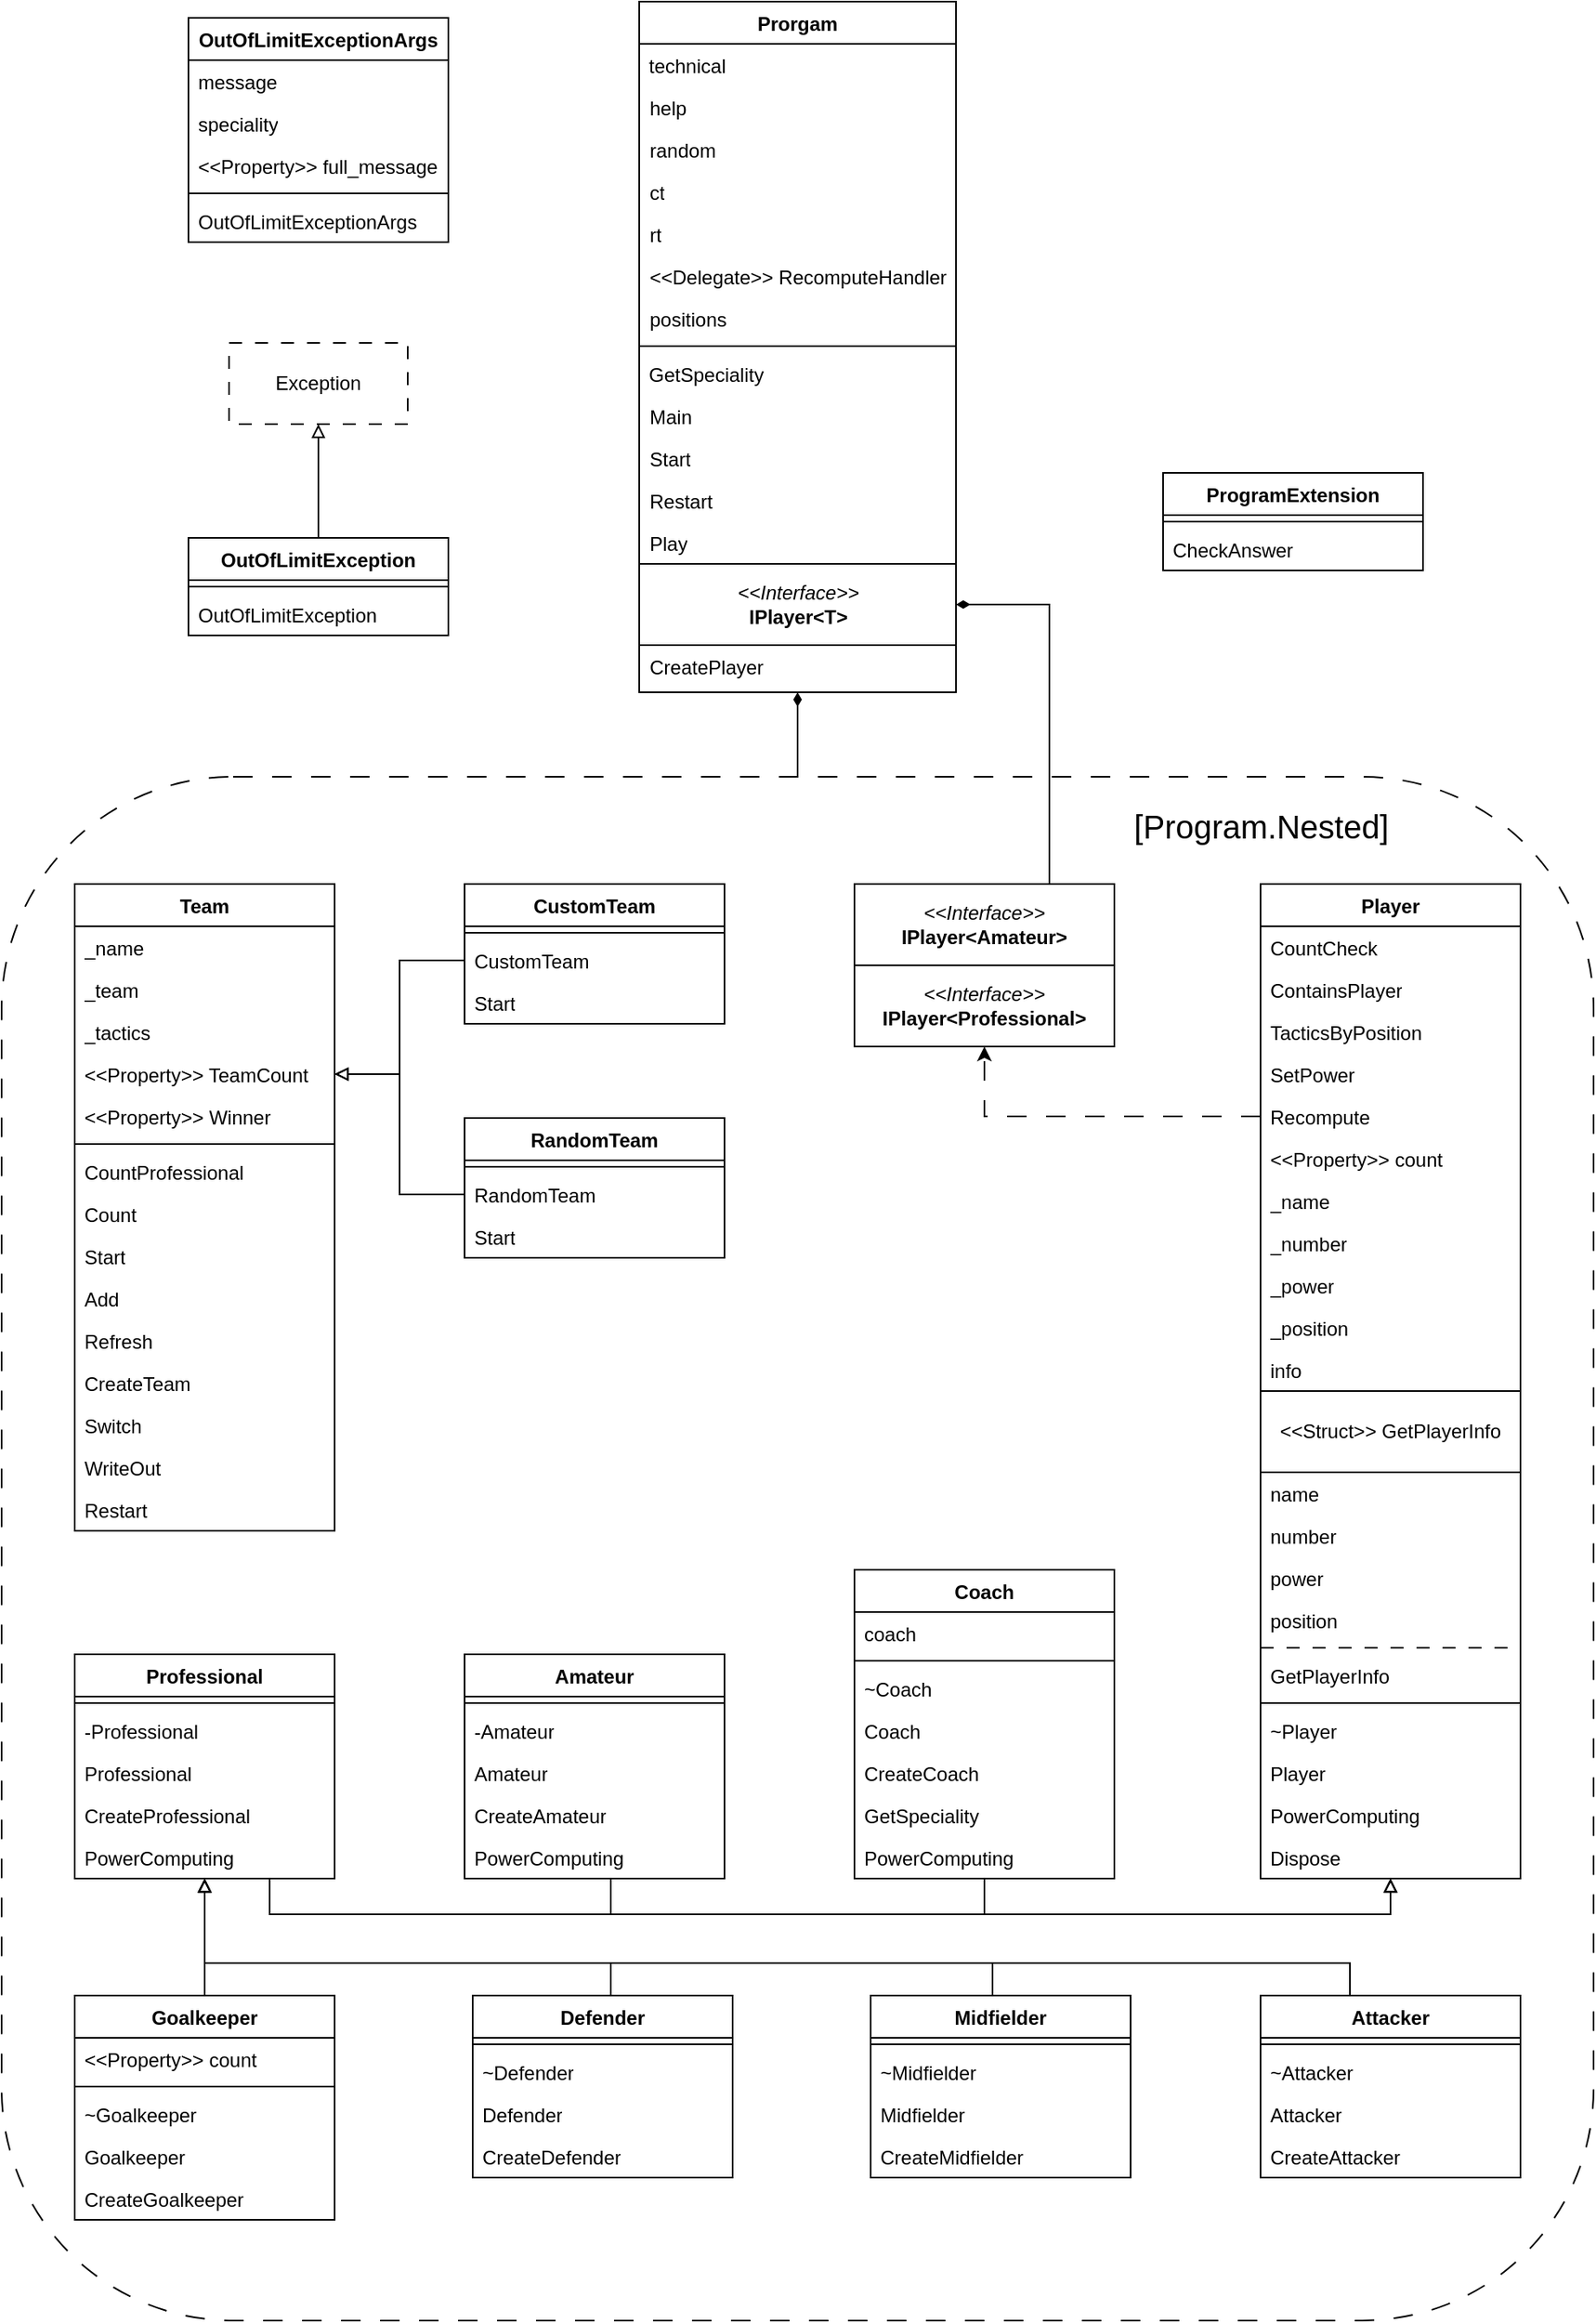 <mxfile version="22.1.21" type="device" pages="2">
  <diagram id="C5RBs43oDa-KdzZeNtuy" name="Full UML">
    <mxGraphModel dx="2064" dy="1989" grid="1" gridSize="10" guides="1" tooltips="1" connect="1" arrows="1" fold="1" page="1" pageScale="1" pageWidth="1169" pageHeight="827" math="0" shadow="0">
      <root>
        <mxCell id="WIyWlLk6GJQsqaUBKTNV-0" />
        <mxCell id="WIyWlLk6GJQsqaUBKTNV-1" parent="WIyWlLk6GJQsqaUBKTNV-0" />
        <mxCell id="uRSBhXrEBmL0g1pKG0BW-42" style="edgeStyle=orthogonalEdgeStyle;rounded=0;orthogonalLoop=1;jettySize=auto;html=1;entryX=0.5;entryY=1;entryDx=0;entryDy=0;endArrow=diamondThin;endFill=1;" parent="WIyWlLk6GJQsqaUBKTNV-1" source="uRSBhXrEBmL0g1pKG0BW-41" target="zkfFHV4jXpPFQw0GAbJ--0" edge="1">
          <mxGeometry relative="1" as="geometry">
            <Array as="points">
              <mxPoint x="585" y="-283" />
              <mxPoint x="585" y="-283" />
            </Array>
          </mxGeometry>
        </mxCell>
        <mxCell id="uRSBhXrEBmL0g1pKG0BW-41" value="" style="rounded=1;whiteSpace=wrap;html=1;fillColor=none;dashed=1;strokeWidth=1;dashPattern=12 12;" parent="WIyWlLk6GJQsqaUBKTNV-1" vertex="1">
          <mxGeometry x="95" y="-243" width="980" height="950" as="geometry" />
        </mxCell>
        <mxCell id="zkfFHV4jXpPFQw0GAbJ--0" value="Prorgam" style="swimlane;fontStyle=1;align=center;verticalAlign=top;childLayout=stackLayout;horizontal=1;startSize=26;horizontalStack=0;resizeParent=1;resizeLast=0;collapsible=1;marginBottom=0;rounded=0;shadow=0;strokeWidth=1;" parent="WIyWlLk6GJQsqaUBKTNV-1" vertex="1">
          <mxGeometry x="487.5" y="-720" width="195" height="425" as="geometry">
            <mxRectangle x="230" y="140" width="160" height="26" as="alternateBounds" />
          </mxGeometry>
        </mxCell>
        <mxCell id="zkfFHV4jXpPFQw0GAbJ--1" value="technical" style="text;align=left;verticalAlign=top;spacingLeft=4;spacingRight=4;overflow=hidden;rotatable=0;points=[[0,0.5],[1,0.5]];portConstraint=eastwest;" parent="zkfFHV4jXpPFQw0GAbJ--0" vertex="1">
          <mxGeometry y="26" width="195" height="26" as="geometry" />
        </mxCell>
        <mxCell id="kvVCSuQLbWC0H0589C28-0" value="help" style="text;strokeColor=none;fillColor=none;align=left;verticalAlign=top;spacingLeft=4;spacingRight=4;overflow=hidden;rotatable=0;points=[[0,0.5],[1,0.5]];portConstraint=eastwest;whiteSpace=wrap;html=1;" parent="zkfFHV4jXpPFQw0GAbJ--0" vertex="1">
          <mxGeometry y="52" width="195" height="26" as="geometry" />
        </mxCell>
        <mxCell id="kvVCSuQLbWC0H0589C28-1" value="random" style="text;strokeColor=none;fillColor=none;align=left;verticalAlign=top;spacingLeft=4;spacingRight=4;overflow=hidden;rotatable=0;points=[[0,0.5],[1,0.5]];portConstraint=eastwest;whiteSpace=wrap;html=1;" parent="zkfFHV4jXpPFQw0GAbJ--0" vertex="1">
          <mxGeometry y="78" width="195" height="26" as="geometry" />
        </mxCell>
        <mxCell id="kvVCSuQLbWC0H0589C28-2" value="ct" style="text;strokeColor=none;fillColor=none;align=left;verticalAlign=top;spacingLeft=4;spacingRight=4;overflow=hidden;rotatable=0;points=[[0,0.5],[1,0.5]];portConstraint=eastwest;whiteSpace=wrap;html=1;" parent="zkfFHV4jXpPFQw0GAbJ--0" vertex="1">
          <mxGeometry y="104" width="195" height="26" as="geometry" />
        </mxCell>
        <mxCell id="kvVCSuQLbWC0H0589C28-3" value="rt" style="text;strokeColor=none;fillColor=none;align=left;verticalAlign=top;spacingLeft=4;spacingRight=4;overflow=hidden;rotatable=0;points=[[0,0.5],[1,0.5]];portConstraint=eastwest;whiteSpace=wrap;html=1;" parent="zkfFHV4jXpPFQw0GAbJ--0" vertex="1">
          <mxGeometry y="130" width="195" height="26" as="geometry" />
        </mxCell>
        <mxCell id="kvVCSuQLbWC0H0589C28-4" value="&amp;lt;&amp;lt;Delegate&amp;gt;&amp;gt; RecomputeHandler" style="text;strokeColor=none;fillColor=none;align=left;verticalAlign=top;spacingLeft=4;spacingRight=4;overflow=hidden;rotatable=0;points=[[0,0.5],[1,0.5]];portConstraint=eastwest;whiteSpace=wrap;html=1;" parent="zkfFHV4jXpPFQw0GAbJ--0" vertex="1">
          <mxGeometry y="156" width="195" height="26" as="geometry" />
        </mxCell>
        <mxCell id="kvVCSuQLbWC0H0589C28-5" value="positions" style="text;strokeColor=none;fillColor=none;align=left;verticalAlign=top;spacingLeft=4;spacingRight=4;overflow=hidden;rotatable=0;points=[[0,0.5],[1,0.5]];portConstraint=eastwest;whiteSpace=wrap;html=1;" parent="zkfFHV4jXpPFQw0GAbJ--0" vertex="1">
          <mxGeometry y="182" width="195" height="26" as="geometry" />
        </mxCell>
        <mxCell id="zkfFHV4jXpPFQw0GAbJ--4" value="" style="line;html=1;strokeWidth=1;align=left;verticalAlign=middle;spacingTop=-1;spacingLeft=3;spacingRight=3;rotatable=0;labelPosition=right;points=[];portConstraint=eastwest;" parent="zkfFHV4jXpPFQw0GAbJ--0" vertex="1">
          <mxGeometry y="208" width="195" height="8" as="geometry" />
        </mxCell>
        <mxCell id="zkfFHV4jXpPFQw0GAbJ--5" value="GetSpeciality" style="text;align=left;verticalAlign=top;spacingLeft=4;spacingRight=4;overflow=hidden;rotatable=0;points=[[0,0.5],[1,0.5]];portConstraint=eastwest;" parent="zkfFHV4jXpPFQw0GAbJ--0" vertex="1">
          <mxGeometry y="216" width="195" height="26" as="geometry" />
        </mxCell>
        <mxCell id="uRSBhXrEBmL0g1pKG0BW-0" value="Main" style="text;strokeColor=none;fillColor=none;align=left;verticalAlign=top;spacingLeft=4;spacingRight=4;overflow=hidden;rotatable=0;points=[[0,0.5],[1,0.5]];portConstraint=eastwest;whiteSpace=wrap;html=1;" parent="zkfFHV4jXpPFQw0GAbJ--0" vertex="1">
          <mxGeometry y="242" width="195" height="26" as="geometry" />
        </mxCell>
        <mxCell id="kvVCSuQLbWC0H0589C28-6" value="Start" style="text;strokeColor=none;fillColor=none;align=left;verticalAlign=top;spacingLeft=4;spacingRight=4;overflow=hidden;rotatable=0;points=[[0,0.5],[1,0.5]];portConstraint=eastwest;whiteSpace=wrap;html=1;" parent="zkfFHV4jXpPFQw0GAbJ--0" vertex="1">
          <mxGeometry y="268" width="195" height="26" as="geometry" />
        </mxCell>
        <mxCell id="kvVCSuQLbWC0H0589C28-7" value="Restart" style="text;strokeColor=none;fillColor=none;align=left;verticalAlign=top;spacingLeft=4;spacingRight=4;overflow=hidden;rotatable=0;points=[[0,0.5],[1,0.5]];portConstraint=eastwest;whiteSpace=wrap;html=1;" parent="zkfFHV4jXpPFQw0GAbJ--0" vertex="1">
          <mxGeometry y="294" width="195" height="26" as="geometry" />
        </mxCell>
        <mxCell id="kvVCSuQLbWC0H0589C28-8" value="Play" style="text;strokeColor=none;fillColor=none;align=left;verticalAlign=top;spacingLeft=4;spacingRight=4;overflow=hidden;rotatable=0;points=[[0,0.5],[1,0.5]];portConstraint=eastwest;whiteSpace=wrap;html=1;" parent="zkfFHV4jXpPFQw0GAbJ--0" vertex="1">
          <mxGeometry y="320" width="195" height="26" as="geometry" />
        </mxCell>
        <mxCell id="kvVCSuQLbWC0H0589C28-14" value="&lt;i style=&quot;border-color: var(--border-color);&quot;&gt;&amp;lt;&amp;lt;Interface&amp;gt;&amp;gt;&lt;/i&gt;&lt;br style=&quot;border-color: var(--border-color);&quot;&gt;&lt;b style=&quot;border-color: var(--border-color);&quot;&gt;IPlayer&amp;lt;T&amp;gt;&lt;/b&gt;" style="html=1;whiteSpace=wrap;" parent="zkfFHV4jXpPFQw0GAbJ--0" vertex="1">
          <mxGeometry y="346" width="195" height="50" as="geometry" />
        </mxCell>
        <mxCell id="kvVCSuQLbWC0H0589C28-25" value="CreatePlayer" style="text;strokeColor=none;fillColor=none;align=left;verticalAlign=top;spacingLeft=4;spacingRight=4;overflow=hidden;rotatable=0;points=[[0,0.5],[1,0.5]];portConstraint=eastwest;whiteSpace=wrap;html=1;" parent="zkfFHV4jXpPFQw0GAbJ--0" vertex="1">
          <mxGeometry y="396" width="195" height="26" as="geometry" />
        </mxCell>
        <mxCell id="uRSBhXrEBmL0g1pKG0BW-1" value="Player" style="swimlane;fontStyle=1;align=center;verticalAlign=top;childLayout=stackLayout;horizontal=1;startSize=26;horizontalStack=0;resizeParent=1;resizeParentMax=0;resizeLast=0;collapsible=1;marginBottom=0;whiteSpace=wrap;html=1;" parent="WIyWlLk6GJQsqaUBKTNV-1" vertex="1">
          <mxGeometry x="870" y="-177" width="160" height="612" as="geometry" />
        </mxCell>
        <mxCell id="kvVCSuQLbWC0H0589C28-20" value="CountCheck" style="text;strokeColor=none;fillColor=none;align=left;verticalAlign=top;spacingLeft=4;spacingRight=4;overflow=hidden;rotatable=0;points=[[0,0.5],[1,0.5]];portConstraint=eastwest;whiteSpace=wrap;html=1;" parent="uRSBhXrEBmL0g1pKG0BW-1" vertex="1">
          <mxGeometry y="26" width="160" height="26" as="geometry" />
        </mxCell>
        <mxCell id="kvVCSuQLbWC0H0589C28-21" value="ContainsPlayer" style="text;strokeColor=none;fillColor=none;align=left;verticalAlign=top;spacingLeft=4;spacingRight=4;overflow=hidden;rotatable=0;points=[[0,0.5],[1,0.5]];portConstraint=eastwest;whiteSpace=wrap;html=1;" parent="uRSBhXrEBmL0g1pKG0BW-1" vertex="1">
          <mxGeometry y="52" width="160" height="26" as="geometry" />
        </mxCell>
        <mxCell id="kvVCSuQLbWC0H0589C28-22" value="TacticsByPosition" style="text;strokeColor=none;fillColor=none;align=left;verticalAlign=top;spacingLeft=4;spacingRight=4;overflow=hidden;rotatable=0;points=[[0,0.5],[1,0.5]];portConstraint=eastwest;whiteSpace=wrap;html=1;" parent="uRSBhXrEBmL0g1pKG0BW-1" vertex="1">
          <mxGeometry y="78" width="160" height="26" as="geometry" />
        </mxCell>
        <mxCell id="kvVCSuQLbWC0H0589C28-23" value="SetPower" style="text;strokeColor=none;fillColor=none;align=left;verticalAlign=top;spacingLeft=4;spacingRight=4;overflow=hidden;rotatable=0;points=[[0,0.5],[1,0.5]];portConstraint=eastwest;whiteSpace=wrap;html=1;" parent="uRSBhXrEBmL0g1pKG0BW-1" vertex="1">
          <mxGeometry y="104" width="160" height="26" as="geometry" />
        </mxCell>
        <mxCell id="kvVCSuQLbWC0H0589C28-24" value="Recompute" style="text;strokeColor=none;fillColor=none;align=left;verticalAlign=top;spacingLeft=4;spacingRight=4;overflow=hidden;rotatable=0;points=[[0,0.5],[1,0.5]];portConstraint=eastwest;whiteSpace=wrap;html=1;" parent="uRSBhXrEBmL0g1pKG0BW-1" vertex="1">
          <mxGeometry y="130" width="160" height="26" as="geometry" />
        </mxCell>
        <mxCell id="uRSBhXrEBmL0g1pKG0BW-52" value="&amp;lt;&amp;lt;Property&amp;gt;&amp;gt; count" style="text;strokeColor=none;fillColor=none;align=left;verticalAlign=top;spacingLeft=4;spacingRight=4;overflow=hidden;rotatable=0;points=[[0,0.5],[1,0.5]];portConstraint=eastwest;whiteSpace=wrap;html=1;" parent="uRSBhXrEBmL0g1pKG0BW-1" vertex="1">
          <mxGeometry y="156" width="160" height="26" as="geometry" />
        </mxCell>
        <mxCell id="uRSBhXrEBmL0g1pKG0BW-48" value="_name" style="text;strokeColor=none;fillColor=none;align=left;verticalAlign=top;spacingLeft=4;spacingRight=4;overflow=hidden;rotatable=0;points=[[0,0.5],[1,0.5]];portConstraint=eastwest;whiteSpace=wrap;html=1;" parent="uRSBhXrEBmL0g1pKG0BW-1" vertex="1">
          <mxGeometry y="182" width="160" height="26" as="geometry" />
        </mxCell>
        <mxCell id="uRSBhXrEBmL0g1pKG0BW-49" value="_number" style="text;strokeColor=none;fillColor=none;align=left;verticalAlign=top;spacingLeft=4;spacingRight=4;overflow=hidden;rotatable=0;points=[[0,0.5],[1,0.5]];portConstraint=eastwest;whiteSpace=wrap;html=1;" parent="uRSBhXrEBmL0g1pKG0BW-1" vertex="1">
          <mxGeometry y="208" width="160" height="26" as="geometry" />
        </mxCell>
        <mxCell id="uRSBhXrEBmL0g1pKG0BW-51" value="_power" style="text;strokeColor=none;fillColor=none;align=left;verticalAlign=top;spacingLeft=4;spacingRight=4;overflow=hidden;rotatable=0;points=[[0,0.5],[1,0.5]];portConstraint=eastwest;whiteSpace=wrap;html=1;" parent="uRSBhXrEBmL0g1pKG0BW-1" vertex="1">
          <mxGeometry y="234" width="160" height="26" as="geometry" />
        </mxCell>
        <mxCell id="uRSBhXrEBmL0g1pKG0BW-50" value="_position" style="text;strokeColor=none;fillColor=none;align=left;verticalAlign=top;spacingLeft=4;spacingRight=4;overflow=hidden;rotatable=0;points=[[0,0.5],[1,0.5]];portConstraint=eastwest;whiteSpace=wrap;html=1;" parent="uRSBhXrEBmL0g1pKG0BW-1" vertex="1">
          <mxGeometry y="260" width="160" height="26" as="geometry" />
        </mxCell>
        <mxCell id="uRSBhXrEBmL0g1pKG0BW-46" value="info" style="text;strokeColor=none;fillColor=none;align=left;verticalAlign=top;spacingLeft=4;spacingRight=4;overflow=hidden;rotatable=0;points=[[0,0.5],[1,0.5]];portConstraint=eastwest;whiteSpace=wrap;html=1;" parent="uRSBhXrEBmL0g1pKG0BW-1" vertex="1">
          <mxGeometry y="286" width="160" height="26" as="geometry" />
        </mxCell>
        <mxCell id="kvVCSuQLbWC0H0589C28-59" value="&amp;lt;&amp;lt;Struct&amp;gt;&amp;gt; GetPlayerInfo" style="html=1;whiteSpace=wrap;" parent="uRSBhXrEBmL0g1pKG0BW-1" vertex="1">
          <mxGeometry y="312" width="160" height="50" as="geometry" />
        </mxCell>
        <mxCell id="uRSBhXrEBmL0g1pKG0BW-2" value="name" style="text;strokeColor=none;fillColor=none;align=left;verticalAlign=top;spacingLeft=4;spacingRight=4;overflow=hidden;rotatable=0;points=[[0,0.5],[1,0.5]];portConstraint=eastwest;whiteSpace=wrap;html=1;" parent="uRSBhXrEBmL0g1pKG0BW-1" vertex="1">
          <mxGeometry y="362" width="160" height="26" as="geometry" />
        </mxCell>
        <mxCell id="kvVCSuQLbWC0H0589C28-60" value="number" style="text;strokeColor=none;fillColor=none;align=left;verticalAlign=top;spacingLeft=4;spacingRight=4;overflow=hidden;rotatable=0;points=[[0,0.5],[1,0.5]];portConstraint=eastwest;whiteSpace=wrap;html=1;" parent="uRSBhXrEBmL0g1pKG0BW-1" vertex="1">
          <mxGeometry y="388" width="160" height="26" as="geometry" />
        </mxCell>
        <mxCell id="kvVCSuQLbWC0H0589C28-61" value="power" style="text;strokeColor=none;fillColor=none;align=left;verticalAlign=top;spacingLeft=4;spacingRight=4;overflow=hidden;rotatable=0;points=[[0,0.5],[1,0.5]];portConstraint=eastwest;whiteSpace=wrap;html=1;" parent="uRSBhXrEBmL0g1pKG0BW-1" vertex="1">
          <mxGeometry y="414" width="160" height="26" as="geometry" />
        </mxCell>
        <mxCell id="kvVCSuQLbWC0H0589C28-62" value="position" style="text;strokeColor=none;fillColor=none;align=left;verticalAlign=top;spacingLeft=4;spacingRight=4;overflow=hidden;rotatable=0;points=[[0,0.5],[1,0.5]];portConstraint=eastwest;whiteSpace=wrap;html=1;" parent="uRSBhXrEBmL0g1pKG0BW-1" vertex="1">
          <mxGeometry y="440" width="160" height="26" as="geometry" />
        </mxCell>
        <mxCell id="kvVCSuQLbWC0H0589C28-64" value="" style="line;strokeWidth=1;fillColor=none;align=left;verticalAlign=middle;spacingTop=-1;spacingLeft=3;spacingRight=3;rotatable=0;labelPosition=right;points=[];portConstraint=eastwest;strokeColor=inherit;dashed=1;dashPattern=8 8;" parent="uRSBhXrEBmL0g1pKG0BW-1" vertex="1">
          <mxGeometry y="466" width="160" height="8" as="geometry" />
        </mxCell>
        <mxCell id="kvVCSuQLbWC0H0589C28-63" value="GetPlayerInfo" style="text;strokeColor=none;fillColor=none;align=left;verticalAlign=top;spacingLeft=4;spacingRight=4;overflow=hidden;rotatable=0;points=[[0,0.5],[1,0.5]];portConstraint=eastwest;whiteSpace=wrap;html=1;" parent="uRSBhXrEBmL0g1pKG0BW-1" vertex="1">
          <mxGeometry y="474" width="160" height="26" as="geometry" />
        </mxCell>
        <mxCell id="uRSBhXrEBmL0g1pKG0BW-3" value="" style="line;strokeWidth=1;fillColor=none;align=left;verticalAlign=middle;spacingTop=-1;spacingLeft=3;spacingRight=3;rotatable=0;labelPosition=right;points=[];portConstraint=eastwest;strokeColor=inherit;" parent="uRSBhXrEBmL0g1pKG0BW-1" vertex="1">
          <mxGeometry y="500" width="160" height="8" as="geometry" />
        </mxCell>
        <mxCell id="uRSBhXrEBmL0g1pKG0BW-4" value="~Player" style="text;strokeColor=none;fillColor=none;align=left;verticalAlign=top;spacingLeft=4;spacingRight=4;overflow=hidden;rotatable=0;points=[[0,0.5],[1,0.5]];portConstraint=eastwest;whiteSpace=wrap;html=1;" parent="uRSBhXrEBmL0g1pKG0BW-1" vertex="1">
          <mxGeometry y="508" width="160" height="26" as="geometry" />
        </mxCell>
        <mxCell id="uRSBhXrEBmL0g1pKG0BW-53" value="Player" style="text;strokeColor=none;fillColor=none;align=left;verticalAlign=top;spacingLeft=4;spacingRight=4;overflow=hidden;rotatable=0;points=[[0,0.5],[1,0.5]];portConstraint=eastwest;whiteSpace=wrap;html=1;" parent="uRSBhXrEBmL0g1pKG0BW-1" vertex="1">
          <mxGeometry y="534" width="160" height="26" as="geometry" />
        </mxCell>
        <mxCell id="uRSBhXrEBmL0g1pKG0BW-65" value="PowerComputing" style="text;strokeColor=none;fillColor=none;align=left;verticalAlign=top;spacingLeft=4;spacingRight=4;overflow=hidden;rotatable=0;points=[[0,0.5],[1,0.5]];portConstraint=eastwest;whiteSpace=wrap;html=1;" parent="uRSBhXrEBmL0g1pKG0BW-1" vertex="1">
          <mxGeometry y="560" width="160" height="26" as="geometry" />
        </mxCell>
        <mxCell id="uRSBhXrEBmL0g1pKG0BW-57" value="Dispose" style="text;strokeColor=none;fillColor=none;align=left;verticalAlign=top;spacingLeft=4;spacingRight=4;overflow=hidden;rotatable=0;points=[[0,0.5],[1,0.5]];portConstraint=eastwest;whiteSpace=wrap;html=1;" parent="uRSBhXrEBmL0g1pKG0BW-1" vertex="1">
          <mxGeometry y="586" width="160" height="26" as="geometry" />
        </mxCell>
        <mxCell id="uRSBhXrEBmL0g1pKG0BW-35" style="edgeStyle=orthogonalEdgeStyle;rounded=0;orthogonalLoop=1;jettySize=auto;html=1;endArrow=block;endFill=0;" parent="WIyWlLk6GJQsqaUBKTNV-1" source="uRSBhXrEBmL0g1pKG0BW-74" target="uRSBhXrEBmL0g1pKG0BW-1" edge="1">
          <mxGeometry relative="1" as="geometry">
            <Array as="points">
              <mxPoint x="260" y="457" />
              <mxPoint x="950" y="457" />
            </Array>
            <mxPoint x="290" y="457" as="sourcePoint" />
          </mxGeometry>
        </mxCell>
        <mxCell id="uRSBhXrEBmL0g1pKG0BW-5" value="Professional" style="swimlane;fontStyle=1;align=center;verticalAlign=top;childLayout=stackLayout;horizontal=1;startSize=26;horizontalStack=0;resizeParent=1;resizeParentMax=0;resizeLast=0;collapsible=1;marginBottom=0;whiteSpace=wrap;html=1;" parent="WIyWlLk6GJQsqaUBKTNV-1" vertex="1">
          <mxGeometry x="140" y="297" width="160" height="138" as="geometry" />
        </mxCell>
        <mxCell id="uRSBhXrEBmL0g1pKG0BW-7" value="" style="line;strokeWidth=1;fillColor=none;align=left;verticalAlign=middle;spacingTop=-1;spacingLeft=3;spacingRight=3;rotatable=0;labelPosition=right;points=[];portConstraint=eastwest;strokeColor=inherit;" parent="uRSBhXrEBmL0g1pKG0BW-5" vertex="1">
          <mxGeometry y="26" width="160" height="8" as="geometry" />
        </mxCell>
        <mxCell id="uRSBhXrEBmL0g1pKG0BW-8" value="-Professional" style="text;strokeColor=none;fillColor=none;align=left;verticalAlign=top;spacingLeft=4;spacingRight=4;overflow=hidden;rotatable=0;points=[[0,0.5],[1,0.5]];portConstraint=eastwest;whiteSpace=wrap;html=1;" parent="uRSBhXrEBmL0g1pKG0BW-5" vertex="1">
          <mxGeometry y="34" width="160" height="26" as="geometry" />
        </mxCell>
        <mxCell id="kvVCSuQLbWC0H0589C28-31" value="Professional" style="text;strokeColor=none;fillColor=none;align=left;verticalAlign=top;spacingLeft=4;spacingRight=4;overflow=hidden;rotatable=0;points=[[0,0.5],[1,0.5]];portConstraint=eastwest;whiteSpace=wrap;html=1;" parent="uRSBhXrEBmL0g1pKG0BW-5" vertex="1">
          <mxGeometry y="60" width="160" height="26" as="geometry" />
        </mxCell>
        <mxCell id="kvVCSuQLbWC0H0589C28-32" value="CreateProfessional" style="text;strokeColor=none;fillColor=none;align=left;verticalAlign=top;spacingLeft=4;spacingRight=4;overflow=hidden;rotatable=0;points=[[0,0.5],[1,0.5]];portConstraint=eastwest;whiteSpace=wrap;html=1;" parent="uRSBhXrEBmL0g1pKG0BW-5" vertex="1">
          <mxGeometry y="86" width="160" height="26" as="geometry" />
        </mxCell>
        <mxCell id="uRSBhXrEBmL0g1pKG0BW-74" value="PowerComputing" style="text;strokeColor=none;fillColor=none;align=left;verticalAlign=top;spacingLeft=4;spacingRight=4;overflow=hidden;rotatable=0;points=[[0,0.5],[1,0.5]];portConstraint=eastwest;whiteSpace=wrap;html=1;" parent="uRSBhXrEBmL0g1pKG0BW-5" vertex="1">
          <mxGeometry y="112" width="160" height="26" as="geometry" />
        </mxCell>
        <mxCell id="uRSBhXrEBmL0g1pKG0BW-36" style="edgeStyle=orthogonalEdgeStyle;rounded=0;orthogonalLoop=1;jettySize=auto;html=1;endArrow=block;endFill=0;" parent="WIyWlLk6GJQsqaUBKTNV-1" source="uRSBhXrEBmL0g1pKG0BW-71" target="uRSBhXrEBmL0g1pKG0BW-1" edge="1">
          <mxGeometry relative="1" as="geometry">
            <Array as="points">
              <mxPoint x="850" y="457" />
              <mxPoint x="650" y="457" />
            </Array>
          </mxGeometry>
        </mxCell>
        <mxCell id="uRSBhXrEBmL0g1pKG0BW-9" value="Coach" style="swimlane;fontStyle=1;align=center;verticalAlign=top;childLayout=stackLayout;horizontal=1;startSize=26;horizontalStack=0;resizeParent=1;resizeParentMax=0;resizeLast=0;collapsible=1;marginBottom=0;whiteSpace=wrap;html=1;" parent="WIyWlLk6GJQsqaUBKTNV-1" vertex="1">
          <mxGeometry x="620" y="245" width="160" height="190" as="geometry" />
        </mxCell>
        <mxCell id="uRSBhXrEBmL0g1pKG0BW-10" value="coach" style="text;strokeColor=none;fillColor=none;align=left;verticalAlign=top;spacingLeft=4;spacingRight=4;overflow=hidden;rotatable=0;points=[[0,0.5],[1,0.5]];portConstraint=eastwest;whiteSpace=wrap;html=1;" parent="uRSBhXrEBmL0g1pKG0BW-9" vertex="1">
          <mxGeometry y="26" width="160" height="26" as="geometry" />
        </mxCell>
        <mxCell id="uRSBhXrEBmL0g1pKG0BW-11" value="" style="line;strokeWidth=1;fillColor=none;align=left;verticalAlign=middle;spacingTop=-1;spacingLeft=3;spacingRight=3;rotatable=0;labelPosition=right;points=[];portConstraint=eastwest;strokeColor=inherit;" parent="uRSBhXrEBmL0g1pKG0BW-9" vertex="1">
          <mxGeometry y="52" width="160" height="8" as="geometry" />
        </mxCell>
        <mxCell id="uRSBhXrEBmL0g1pKG0BW-12" value="~Coach" style="text;strokeColor=none;fillColor=none;align=left;verticalAlign=top;spacingLeft=4;spacingRight=4;overflow=hidden;rotatable=0;points=[[0,0.5],[1,0.5]];portConstraint=eastwest;whiteSpace=wrap;html=1;" parent="uRSBhXrEBmL0g1pKG0BW-9" vertex="1">
          <mxGeometry y="60" width="160" height="26" as="geometry" />
        </mxCell>
        <mxCell id="uRSBhXrEBmL0g1pKG0BW-70" value="Coach" style="text;strokeColor=none;fillColor=none;align=left;verticalAlign=top;spacingLeft=4;spacingRight=4;overflow=hidden;rotatable=0;points=[[0,0.5],[1,0.5]];portConstraint=eastwest;whiteSpace=wrap;html=1;" parent="uRSBhXrEBmL0g1pKG0BW-9" vertex="1">
          <mxGeometry y="86" width="160" height="26" as="geometry" />
        </mxCell>
        <mxCell id="uRSBhXrEBmL0g1pKG0BW-72" value="CreateCoach" style="text;strokeColor=none;fillColor=none;align=left;verticalAlign=top;spacingLeft=4;spacingRight=4;overflow=hidden;rotatable=0;points=[[0,0.5],[1,0.5]];portConstraint=eastwest;whiteSpace=wrap;html=1;" parent="uRSBhXrEBmL0g1pKG0BW-9" vertex="1">
          <mxGeometry y="112" width="160" height="26" as="geometry" />
        </mxCell>
        <mxCell id="uRSBhXrEBmL0g1pKG0BW-73" value="GetSpeciality" style="text;strokeColor=none;fillColor=none;align=left;verticalAlign=top;spacingLeft=4;spacingRight=4;overflow=hidden;rotatable=0;points=[[0,0.5],[1,0.5]];portConstraint=eastwest;whiteSpace=wrap;html=1;" parent="uRSBhXrEBmL0g1pKG0BW-9" vertex="1">
          <mxGeometry y="138" width="160" height="26" as="geometry" />
        </mxCell>
        <mxCell id="uRSBhXrEBmL0g1pKG0BW-71" value="PowerComputing" style="text;strokeColor=none;fillColor=none;align=left;verticalAlign=top;spacingLeft=4;spacingRight=4;overflow=hidden;rotatable=0;points=[[0,0.5],[1,0.5]];portConstraint=eastwest;whiteSpace=wrap;html=1;" parent="uRSBhXrEBmL0g1pKG0BW-9" vertex="1">
          <mxGeometry y="164" width="160" height="26" as="geometry" />
        </mxCell>
        <mxCell id="uRSBhXrEBmL0g1pKG0BW-13" value="Goalkeeper" style="swimlane;fontStyle=1;align=center;verticalAlign=top;childLayout=stackLayout;horizontal=1;startSize=26;horizontalStack=0;resizeParent=1;resizeParentMax=0;resizeLast=0;collapsible=1;marginBottom=0;whiteSpace=wrap;html=1;" parent="WIyWlLk6GJQsqaUBKTNV-1" vertex="1">
          <mxGeometry x="140" y="507" width="160" height="138" as="geometry" />
        </mxCell>
        <mxCell id="uRSBhXrEBmL0g1pKG0BW-14" value="&amp;lt;&amp;lt;Property&amp;gt;&amp;gt; count" style="text;strokeColor=none;fillColor=none;align=left;verticalAlign=top;spacingLeft=4;spacingRight=4;overflow=hidden;rotatable=0;points=[[0,0.5],[1,0.5]];portConstraint=eastwest;whiteSpace=wrap;html=1;" parent="uRSBhXrEBmL0g1pKG0BW-13" vertex="1">
          <mxGeometry y="26" width="160" height="26" as="geometry" />
        </mxCell>
        <mxCell id="uRSBhXrEBmL0g1pKG0BW-15" value="" style="line;strokeWidth=1;fillColor=none;align=left;verticalAlign=middle;spacingTop=-1;spacingLeft=3;spacingRight=3;rotatable=0;labelPosition=right;points=[];portConstraint=eastwest;strokeColor=inherit;" parent="uRSBhXrEBmL0g1pKG0BW-13" vertex="1">
          <mxGeometry y="52" width="160" height="8" as="geometry" />
        </mxCell>
        <mxCell id="uRSBhXrEBmL0g1pKG0BW-16" value="~Goalkeeper" style="text;strokeColor=none;fillColor=none;align=left;verticalAlign=top;spacingLeft=4;spacingRight=4;overflow=hidden;rotatable=0;points=[[0,0.5],[1,0.5]];portConstraint=eastwest;whiteSpace=wrap;html=1;" parent="uRSBhXrEBmL0g1pKG0BW-13" vertex="1">
          <mxGeometry y="60" width="160" height="26" as="geometry" />
        </mxCell>
        <mxCell id="uRSBhXrEBmL0g1pKG0BW-77" value="Goalkeeper" style="text;strokeColor=none;fillColor=none;align=left;verticalAlign=top;spacingLeft=4;spacingRight=4;overflow=hidden;rotatable=0;points=[[0,0.5],[1,0.5]];portConstraint=eastwest;whiteSpace=wrap;html=1;" parent="uRSBhXrEBmL0g1pKG0BW-13" vertex="1">
          <mxGeometry y="86" width="160" height="26" as="geometry" />
        </mxCell>
        <mxCell id="uRSBhXrEBmL0g1pKG0BW-76" value="CreateGoalkeeper" style="text;strokeColor=none;fillColor=none;align=left;verticalAlign=top;spacingLeft=4;spacingRight=4;overflow=hidden;rotatable=0;points=[[0,0.5],[1,0.5]];portConstraint=eastwest;whiteSpace=wrap;html=1;" parent="uRSBhXrEBmL0g1pKG0BW-13" vertex="1">
          <mxGeometry y="112" width="160" height="26" as="geometry" />
        </mxCell>
        <mxCell id="uRSBhXrEBmL0g1pKG0BW-17" value="Defender" style="swimlane;fontStyle=1;align=center;verticalAlign=top;childLayout=stackLayout;horizontal=1;startSize=26;horizontalStack=0;resizeParent=1;resizeParentMax=0;resizeLast=0;collapsible=1;marginBottom=0;whiteSpace=wrap;html=1;" parent="WIyWlLk6GJQsqaUBKTNV-1" vertex="1">
          <mxGeometry x="385" y="507" width="160" height="112" as="geometry" />
        </mxCell>
        <mxCell id="uRSBhXrEBmL0g1pKG0BW-19" value="" style="line;strokeWidth=1;fillColor=none;align=left;verticalAlign=middle;spacingTop=-1;spacingLeft=3;spacingRight=3;rotatable=0;labelPosition=right;points=[];portConstraint=eastwest;strokeColor=inherit;" parent="uRSBhXrEBmL0g1pKG0BW-17" vertex="1">
          <mxGeometry y="26" width="160" height="8" as="geometry" />
        </mxCell>
        <mxCell id="uRSBhXrEBmL0g1pKG0BW-80" value="~Defender" style="text;strokeColor=none;fillColor=none;align=left;verticalAlign=top;spacingLeft=4;spacingRight=4;overflow=hidden;rotatable=0;points=[[0,0.5],[1,0.5]];portConstraint=eastwest;whiteSpace=wrap;html=1;" parent="uRSBhXrEBmL0g1pKG0BW-17" vertex="1">
          <mxGeometry y="34" width="160" height="26" as="geometry" />
        </mxCell>
        <mxCell id="uRSBhXrEBmL0g1pKG0BW-81" value="Defender" style="text;strokeColor=none;fillColor=none;align=left;verticalAlign=top;spacingLeft=4;spacingRight=4;overflow=hidden;rotatable=0;points=[[0,0.5],[1,0.5]];portConstraint=eastwest;whiteSpace=wrap;html=1;" parent="uRSBhXrEBmL0g1pKG0BW-17" vertex="1">
          <mxGeometry y="60" width="160" height="26" as="geometry" />
        </mxCell>
        <mxCell id="uRSBhXrEBmL0g1pKG0BW-82" value="CreateDefender" style="text;strokeColor=none;fillColor=none;align=left;verticalAlign=top;spacingLeft=4;spacingRight=4;overflow=hidden;rotatable=0;points=[[0,0.5],[1,0.5]];portConstraint=eastwest;whiteSpace=wrap;html=1;" parent="uRSBhXrEBmL0g1pKG0BW-17" vertex="1">
          <mxGeometry y="86" width="160" height="26" as="geometry" />
        </mxCell>
        <mxCell id="uRSBhXrEBmL0g1pKG0BW-37" style="edgeStyle=orthogonalEdgeStyle;rounded=0;orthogonalLoop=1;jettySize=auto;html=1;exitX=0.5;exitY=0;exitDx=0;exitDy=0;endArrow=block;endFill=0;" parent="WIyWlLk6GJQsqaUBKTNV-1" source="uRSBhXrEBmL0g1pKG0BW-21" target="uRSBhXrEBmL0g1pKG0BW-5" edge="1">
          <mxGeometry relative="1" as="geometry">
            <Array as="points">
              <mxPoint x="705" y="507" />
              <mxPoint x="705" y="487" />
              <mxPoint x="220" y="487" />
            </Array>
          </mxGeometry>
        </mxCell>
        <mxCell id="uRSBhXrEBmL0g1pKG0BW-21" value="Midfielder" style="swimlane;fontStyle=1;align=center;verticalAlign=top;childLayout=stackLayout;horizontal=1;startSize=26;horizontalStack=0;resizeParent=1;resizeParentMax=0;resizeLast=0;collapsible=1;marginBottom=0;whiteSpace=wrap;html=1;" parent="WIyWlLk6GJQsqaUBKTNV-1" vertex="1">
          <mxGeometry x="630" y="507" width="160" height="112" as="geometry" />
        </mxCell>
        <mxCell id="uRSBhXrEBmL0g1pKG0BW-23" value="" style="line;strokeWidth=1;fillColor=none;align=left;verticalAlign=middle;spacingTop=-1;spacingLeft=3;spacingRight=3;rotatable=0;labelPosition=right;points=[];portConstraint=eastwest;strokeColor=inherit;" parent="uRSBhXrEBmL0g1pKG0BW-21" vertex="1">
          <mxGeometry y="26" width="160" height="8" as="geometry" />
        </mxCell>
        <mxCell id="uRSBhXrEBmL0g1pKG0BW-85" value="~Midfielder" style="text;strokeColor=none;fillColor=none;align=left;verticalAlign=top;spacingLeft=4;spacingRight=4;overflow=hidden;rotatable=0;points=[[0,0.5],[1,0.5]];portConstraint=eastwest;whiteSpace=wrap;html=1;" parent="uRSBhXrEBmL0g1pKG0BW-21" vertex="1">
          <mxGeometry y="34" width="160" height="26" as="geometry" />
        </mxCell>
        <mxCell id="uRSBhXrEBmL0g1pKG0BW-86" value="Midfielder" style="text;strokeColor=none;fillColor=none;align=left;verticalAlign=top;spacingLeft=4;spacingRight=4;overflow=hidden;rotatable=0;points=[[0,0.5],[1,0.5]];portConstraint=eastwest;whiteSpace=wrap;html=1;" parent="uRSBhXrEBmL0g1pKG0BW-21" vertex="1">
          <mxGeometry y="60" width="160" height="26" as="geometry" />
        </mxCell>
        <mxCell id="uRSBhXrEBmL0g1pKG0BW-87" value="CreateMidfielder" style="text;strokeColor=none;fillColor=none;align=left;verticalAlign=top;spacingLeft=4;spacingRight=4;overflow=hidden;rotatable=0;points=[[0,0.5],[1,0.5]];portConstraint=eastwest;whiteSpace=wrap;html=1;" parent="uRSBhXrEBmL0g1pKG0BW-21" vertex="1">
          <mxGeometry y="86" width="160" height="26" as="geometry" />
        </mxCell>
        <mxCell id="uRSBhXrEBmL0g1pKG0BW-25" value="Attacker" style="swimlane;fontStyle=1;align=center;verticalAlign=top;childLayout=stackLayout;horizontal=1;startSize=26;horizontalStack=0;resizeParent=1;resizeParentMax=0;resizeLast=0;collapsible=1;marginBottom=0;whiteSpace=wrap;html=1;" parent="WIyWlLk6GJQsqaUBKTNV-1" vertex="1">
          <mxGeometry x="870" y="507" width="160" height="112" as="geometry" />
        </mxCell>
        <mxCell id="uRSBhXrEBmL0g1pKG0BW-27" value="" style="line;strokeWidth=1;fillColor=none;align=left;verticalAlign=middle;spacingTop=-1;spacingLeft=3;spacingRight=3;rotatable=0;labelPosition=right;points=[];portConstraint=eastwest;strokeColor=inherit;" parent="uRSBhXrEBmL0g1pKG0BW-25" vertex="1">
          <mxGeometry y="26" width="160" height="8" as="geometry" />
        </mxCell>
        <mxCell id="uRSBhXrEBmL0g1pKG0BW-90" value="~Attacker" style="text;strokeColor=none;fillColor=none;align=left;verticalAlign=top;spacingLeft=4;spacingRight=4;overflow=hidden;rotatable=0;points=[[0,0.5],[1,0.5]];portConstraint=eastwest;whiteSpace=wrap;html=1;" parent="uRSBhXrEBmL0g1pKG0BW-25" vertex="1">
          <mxGeometry y="34" width="160" height="26" as="geometry" />
        </mxCell>
        <mxCell id="uRSBhXrEBmL0g1pKG0BW-91" value="Attacker" style="text;strokeColor=none;fillColor=none;align=left;verticalAlign=top;spacingLeft=4;spacingRight=4;overflow=hidden;rotatable=0;points=[[0,0.5],[1,0.5]];portConstraint=eastwest;whiteSpace=wrap;html=1;" parent="uRSBhXrEBmL0g1pKG0BW-25" vertex="1">
          <mxGeometry y="60" width="160" height="26" as="geometry" />
        </mxCell>
        <mxCell id="uRSBhXrEBmL0g1pKG0BW-92" value="CreateAttacker" style="text;strokeColor=none;fillColor=none;align=left;verticalAlign=top;spacingLeft=4;spacingRight=4;overflow=hidden;rotatable=0;points=[[0,0.5],[1,0.5]];portConstraint=eastwest;whiteSpace=wrap;html=1;" parent="uRSBhXrEBmL0g1pKG0BW-25" vertex="1">
          <mxGeometry y="86" width="160" height="26" as="geometry" />
        </mxCell>
        <mxCell id="uRSBhXrEBmL0g1pKG0BW-31" style="edgeStyle=orthogonalEdgeStyle;rounded=0;orthogonalLoop=1;jettySize=auto;html=1;exitX=0.5;exitY=0;exitDx=0;exitDy=0;endArrow=block;endFill=0;" parent="WIyWlLk6GJQsqaUBKTNV-1" source="uRSBhXrEBmL0g1pKG0BW-25" target="uRSBhXrEBmL0g1pKG0BW-5" edge="1">
          <mxGeometry relative="1" as="geometry">
            <Array as="points">
              <mxPoint x="925" y="507" />
              <mxPoint x="925" y="487" />
              <mxPoint x="220" y="487" />
            </Array>
          </mxGeometry>
        </mxCell>
        <mxCell id="uRSBhXrEBmL0g1pKG0BW-33" style="edgeStyle=orthogonalEdgeStyle;rounded=0;orthogonalLoop=1;jettySize=auto;html=1;endArrow=block;endFill=0;" parent="WIyWlLk6GJQsqaUBKTNV-1" target="uRSBhXrEBmL0g1pKG0BW-5" edge="1">
          <mxGeometry relative="1" as="geometry">
            <Array as="points">
              <mxPoint x="470" y="507" />
              <mxPoint x="470" y="487" />
              <mxPoint x="220" y="487" />
            </Array>
            <mxPoint x="470" y="507" as="sourcePoint" />
          </mxGeometry>
        </mxCell>
        <mxCell id="uRSBhXrEBmL0g1pKG0BW-34" style="edgeStyle=orthogonalEdgeStyle;rounded=0;orthogonalLoop=1;jettySize=auto;html=1;endArrow=block;endFill=0;" parent="WIyWlLk6GJQsqaUBKTNV-1" source="uRSBhXrEBmL0g1pKG0BW-13" target="uRSBhXrEBmL0g1pKG0BW-5" edge="1">
          <mxGeometry relative="1" as="geometry">
            <Array as="points">
              <mxPoint x="220" y="467" />
              <mxPoint x="220" y="467" />
            </Array>
          </mxGeometry>
        </mxCell>
        <mxCell id="uRSBhXrEBmL0g1pKG0BW-43" value="&lt;font style=&quot;font-size: 20px;&quot;&gt;[Program.Nested]&lt;/font&gt;" style="text;html=1;align=center;verticalAlign=middle;resizable=0;points=[];autosize=1;strokeColor=none;fillColor=none;" parent="WIyWlLk6GJQsqaUBKTNV-1" vertex="1">
          <mxGeometry x="780" y="-233" width="180" height="40" as="geometry" />
        </mxCell>
        <mxCell id="kvVCSuQLbWC0H0589C28-18" style="edgeStyle=orthogonalEdgeStyle;rounded=0;orthogonalLoop=1;jettySize=auto;html=1;entryX=1;entryY=0.5;entryDx=0;entryDy=0;exitX=0.75;exitY=0;exitDx=0;exitDy=0;endArrow=diamondThin;endFill=1;" parent="WIyWlLk6GJQsqaUBKTNV-1" source="kvVCSuQLbWC0H0589C28-15" target="kvVCSuQLbWC0H0589C28-14" edge="1">
          <mxGeometry relative="1" as="geometry">
            <Array as="points">
              <mxPoint x="740" y="-349" />
            </Array>
          </mxGeometry>
        </mxCell>
        <mxCell id="kvVCSuQLbWC0H0589C28-15" value="&lt;i style=&quot;border-color: var(--border-color);&quot;&gt;&amp;lt;&amp;lt;Interface&amp;gt;&amp;gt;&lt;/i&gt;&lt;br style=&quot;border-color: var(--border-color);&quot;&gt;&lt;b style=&quot;border-color: var(--border-color);&quot;&gt;IPlayer&amp;lt;Amateur&amp;gt;&lt;/b&gt;" style="html=1;whiteSpace=wrap;" parent="WIyWlLk6GJQsqaUBKTNV-1" vertex="1">
          <mxGeometry x="620" y="-177" width="160" height="50" as="geometry" />
        </mxCell>
        <mxCell id="kvVCSuQLbWC0H0589C28-16" value="&lt;i style=&quot;border-color: var(--border-color);&quot;&gt;&amp;lt;&amp;lt;Interface&amp;gt;&amp;gt;&lt;/i&gt;&lt;br style=&quot;border-color: var(--border-color);&quot;&gt;&lt;b style=&quot;border-color: var(--border-color);&quot;&gt;IPlayer&amp;lt;Professional&amp;gt;&lt;/b&gt;" style="html=1;whiteSpace=wrap;" parent="WIyWlLk6GJQsqaUBKTNV-1" vertex="1">
          <mxGeometry x="620" y="-127" width="160" height="50" as="geometry" />
        </mxCell>
        <mxCell id="kvVCSuQLbWC0H0589C28-17" style="edgeStyle=orthogonalEdgeStyle;rounded=0;orthogonalLoop=1;jettySize=auto;html=1;entryX=0.5;entryY=1;entryDx=0;entryDy=0;dashed=1;dashPattern=12 12;" parent="WIyWlLk6GJQsqaUBKTNV-1" source="kvVCSuQLbWC0H0589C28-24" target="kvVCSuQLbWC0H0589C28-16" edge="1">
          <mxGeometry relative="1" as="geometry">
            <Array as="points">
              <mxPoint x="700" y="-34" />
            </Array>
          </mxGeometry>
        </mxCell>
        <mxCell id="kvVCSuQLbWC0H0589C28-30" style="edgeStyle=orthogonalEdgeStyle;rounded=0;orthogonalLoop=1;jettySize=auto;html=1;endArrow=block;endFill=0;" parent="WIyWlLk6GJQsqaUBKTNV-1" source="kvVCSuQLbWC0H0589C28-29" target="uRSBhXrEBmL0g1pKG0BW-57" edge="1">
          <mxGeometry relative="1" as="geometry">
            <Array as="points">
              <mxPoint x="470" y="457" />
              <mxPoint x="950" y="457" />
            </Array>
          </mxGeometry>
        </mxCell>
        <mxCell id="kvVCSuQLbWC0H0589C28-26" value="Amateur" style="swimlane;fontStyle=1;align=center;verticalAlign=top;childLayout=stackLayout;horizontal=1;startSize=26;horizontalStack=0;resizeParent=1;resizeParentMax=0;resizeLast=0;collapsible=1;marginBottom=0;whiteSpace=wrap;html=1;" parent="WIyWlLk6GJQsqaUBKTNV-1" vertex="1">
          <mxGeometry x="380" y="297" width="160" height="138" as="geometry" />
        </mxCell>
        <mxCell id="kvVCSuQLbWC0H0589C28-27" value="" style="line;strokeWidth=1;fillColor=none;align=left;verticalAlign=middle;spacingTop=-1;spacingLeft=3;spacingRight=3;rotatable=0;labelPosition=right;points=[];portConstraint=eastwest;strokeColor=inherit;" parent="kvVCSuQLbWC0H0589C28-26" vertex="1">
          <mxGeometry y="26" width="160" height="8" as="geometry" />
        </mxCell>
        <mxCell id="kvVCSuQLbWC0H0589C28-28" value="-Amateur" style="text;strokeColor=none;fillColor=none;align=left;verticalAlign=top;spacingLeft=4;spacingRight=4;overflow=hidden;rotatable=0;points=[[0,0.5],[1,0.5]];portConstraint=eastwest;whiteSpace=wrap;html=1;" parent="kvVCSuQLbWC0H0589C28-26" vertex="1">
          <mxGeometry y="34" width="160" height="26" as="geometry" />
        </mxCell>
        <mxCell id="kvVCSuQLbWC0H0589C28-33" value="Amateur" style="text;strokeColor=none;fillColor=none;align=left;verticalAlign=top;spacingLeft=4;spacingRight=4;overflow=hidden;rotatable=0;points=[[0,0.5],[1,0.5]];portConstraint=eastwest;whiteSpace=wrap;html=1;" parent="kvVCSuQLbWC0H0589C28-26" vertex="1">
          <mxGeometry y="60" width="160" height="26" as="geometry" />
        </mxCell>
        <mxCell id="kvVCSuQLbWC0H0589C28-34" value="CreateAmateur" style="text;strokeColor=none;fillColor=none;align=left;verticalAlign=top;spacingLeft=4;spacingRight=4;overflow=hidden;rotatable=0;points=[[0,0.5],[1,0.5]];portConstraint=eastwest;whiteSpace=wrap;html=1;" parent="kvVCSuQLbWC0H0589C28-26" vertex="1">
          <mxGeometry y="86" width="160" height="26" as="geometry" />
        </mxCell>
        <mxCell id="kvVCSuQLbWC0H0589C28-29" value="PowerComputing" style="text;strokeColor=none;fillColor=none;align=left;verticalAlign=top;spacingLeft=4;spacingRight=4;overflow=hidden;rotatable=0;points=[[0,0.5],[1,0.5]];portConstraint=eastwest;whiteSpace=wrap;html=1;" parent="kvVCSuQLbWC0H0589C28-26" vertex="1">
          <mxGeometry y="112" width="160" height="26" as="geometry" />
        </mxCell>
        <mxCell id="kvVCSuQLbWC0H0589C28-36" value="Team" style="swimlane;fontStyle=1;align=center;verticalAlign=top;childLayout=stackLayout;horizontal=1;startSize=26;horizontalStack=0;resizeParent=1;resizeParentMax=0;resizeLast=0;collapsible=1;marginBottom=0;whiteSpace=wrap;html=1;" parent="WIyWlLk6GJQsqaUBKTNV-1" vertex="1">
          <mxGeometry x="140" y="-177" width="160" height="398" as="geometry" />
        </mxCell>
        <mxCell id="kvVCSuQLbWC0H0589C28-37" value="_name" style="text;strokeColor=none;fillColor=none;align=left;verticalAlign=top;spacingLeft=4;spacingRight=4;overflow=hidden;rotatable=0;points=[[0,0.5],[1,0.5]];portConstraint=eastwest;whiteSpace=wrap;html=1;" parent="kvVCSuQLbWC0H0589C28-36" vertex="1">
          <mxGeometry y="26" width="160" height="26" as="geometry" />
        </mxCell>
        <mxCell id="kvVCSuQLbWC0H0589C28-38" value="_team" style="text;strokeColor=none;fillColor=none;align=left;verticalAlign=top;spacingLeft=4;spacingRight=4;overflow=hidden;rotatable=0;points=[[0,0.5],[1,0.5]];portConstraint=eastwest;whiteSpace=wrap;html=1;" parent="kvVCSuQLbWC0H0589C28-36" vertex="1">
          <mxGeometry y="52" width="160" height="26" as="geometry" />
        </mxCell>
        <mxCell id="kvVCSuQLbWC0H0589C28-41" value="_tactics" style="text;strokeColor=none;fillColor=none;align=left;verticalAlign=top;spacingLeft=4;spacingRight=4;overflow=hidden;rotatable=0;points=[[0,0.5],[1,0.5]];portConstraint=eastwest;whiteSpace=wrap;html=1;" parent="kvVCSuQLbWC0H0589C28-36" vertex="1">
          <mxGeometry y="78" width="160" height="26" as="geometry" />
        </mxCell>
        <mxCell id="kvVCSuQLbWC0H0589C28-39" value="&amp;lt;&amp;lt;Property&amp;gt;&amp;gt; TeamCount" style="text;strokeColor=none;fillColor=none;align=left;verticalAlign=top;spacingLeft=4;spacingRight=4;overflow=hidden;rotatable=0;points=[[0,0.5],[1,0.5]];portConstraint=eastwest;whiteSpace=wrap;html=1;" parent="kvVCSuQLbWC0H0589C28-36" vertex="1">
          <mxGeometry y="104" width="160" height="26" as="geometry" />
        </mxCell>
        <mxCell id="kvVCSuQLbWC0H0589C28-40" value="&amp;lt;&amp;lt;Property&amp;gt;&amp;gt; Winner" style="text;strokeColor=none;fillColor=none;align=left;verticalAlign=top;spacingLeft=4;spacingRight=4;overflow=hidden;rotatable=0;points=[[0,0.5],[1,0.5]];portConstraint=eastwest;whiteSpace=wrap;html=1;" parent="kvVCSuQLbWC0H0589C28-36" vertex="1">
          <mxGeometry y="130" width="160" height="26" as="geometry" />
        </mxCell>
        <mxCell id="kvVCSuQLbWC0H0589C28-49" value="" style="line;strokeWidth=1;fillColor=none;align=left;verticalAlign=middle;spacingTop=-1;spacingLeft=3;spacingRight=3;rotatable=0;labelPosition=right;points=[];portConstraint=eastwest;strokeColor=inherit;" parent="kvVCSuQLbWC0H0589C28-36" vertex="1">
          <mxGeometry y="156" width="160" height="8" as="geometry" />
        </mxCell>
        <mxCell id="kvVCSuQLbWC0H0589C28-50" value="CountProfessional" style="text;strokeColor=none;fillColor=none;align=left;verticalAlign=top;spacingLeft=4;spacingRight=4;overflow=hidden;rotatable=0;points=[[0,0.5],[1,0.5]];portConstraint=eastwest;whiteSpace=wrap;html=1;" parent="kvVCSuQLbWC0H0589C28-36" vertex="1">
          <mxGeometry y="164" width="160" height="26" as="geometry" />
        </mxCell>
        <mxCell id="kvVCSuQLbWC0H0589C28-51" value="Count" style="text;strokeColor=none;fillColor=none;align=left;verticalAlign=top;spacingLeft=4;spacingRight=4;overflow=hidden;rotatable=0;points=[[0,0.5],[1,0.5]];portConstraint=eastwest;whiteSpace=wrap;html=1;" parent="kvVCSuQLbWC0H0589C28-36" vertex="1">
          <mxGeometry y="190" width="160" height="26" as="geometry" />
        </mxCell>
        <mxCell id="kvVCSuQLbWC0H0589C28-52" value="Start" style="text;strokeColor=none;fillColor=none;align=left;verticalAlign=top;spacingLeft=4;spacingRight=4;overflow=hidden;rotatable=0;points=[[0,0.5],[1,0.5]];portConstraint=eastwest;whiteSpace=wrap;html=1;" parent="kvVCSuQLbWC0H0589C28-36" vertex="1">
          <mxGeometry y="216" width="160" height="26" as="geometry" />
        </mxCell>
        <mxCell id="kvVCSuQLbWC0H0589C28-53" value="Add" style="text;strokeColor=none;fillColor=none;align=left;verticalAlign=top;spacingLeft=4;spacingRight=4;overflow=hidden;rotatable=0;points=[[0,0.5],[1,0.5]];portConstraint=eastwest;whiteSpace=wrap;html=1;" parent="kvVCSuQLbWC0H0589C28-36" vertex="1">
          <mxGeometry y="242" width="160" height="26" as="geometry" />
        </mxCell>
        <mxCell id="kvVCSuQLbWC0H0589C28-54" value="Refresh" style="text;strokeColor=none;fillColor=none;align=left;verticalAlign=top;spacingLeft=4;spacingRight=4;overflow=hidden;rotatable=0;points=[[0,0.5],[1,0.5]];portConstraint=eastwest;whiteSpace=wrap;html=1;" parent="kvVCSuQLbWC0H0589C28-36" vertex="1">
          <mxGeometry y="268" width="160" height="26" as="geometry" />
        </mxCell>
        <mxCell id="kvVCSuQLbWC0H0589C28-55" value="CreateTeam" style="text;strokeColor=none;fillColor=none;align=left;verticalAlign=top;spacingLeft=4;spacingRight=4;overflow=hidden;rotatable=0;points=[[0,0.5],[1,0.5]];portConstraint=eastwest;whiteSpace=wrap;html=1;" parent="kvVCSuQLbWC0H0589C28-36" vertex="1">
          <mxGeometry y="294" width="160" height="26" as="geometry" />
        </mxCell>
        <mxCell id="kvVCSuQLbWC0H0589C28-56" value="Switch" style="text;strokeColor=none;fillColor=none;align=left;verticalAlign=top;spacingLeft=4;spacingRight=4;overflow=hidden;rotatable=0;points=[[0,0.5],[1,0.5]];portConstraint=eastwest;whiteSpace=wrap;html=1;" parent="kvVCSuQLbWC0H0589C28-36" vertex="1">
          <mxGeometry y="320" width="160" height="26" as="geometry" />
        </mxCell>
        <mxCell id="kvVCSuQLbWC0H0589C28-57" value="WriteOut" style="text;strokeColor=none;fillColor=none;align=left;verticalAlign=top;spacingLeft=4;spacingRight=4;overflow=hidden;rotatable=0;points=[[0,0.5],[1,0.5]];portConstraint=eastwest;whiteSpace=wrap;html=1;" parent="kvVCSuQLbWC0H0589C28-36" vertex="1">
          <mxGeometry y="346" width="160" height="26" as="geometry" />
        </mxCell>
        <mxCell id="kvVCSuQLbWC0H0589C28-58" value="Restart" style="text;strokeColor=none;fillColor=none;align=left;verticalAlign=top;spacingLeft=4;spacingRight=4;overflow=hidden;rotatable=0;points=[[0,0.5],[1,0.5]];portConstraint=eastwest;whiteSpace=wrap;html=1;" parent="kvVCSuQLbWC0H0589C28-36" vertex="1">
          <mxGeometry y="372" width="160" height="26" as="geometry" />
        </mxCell>
        <mxCell id="kvVCSuQLbWC0H0589C28-65" value="CustomTeam" style="swimlane;fontStyle=1;align=center;verticalAlign=top;childLayout=stackLayout;horizontal=1;startSize=26;horizontalStack=0;resizeParent=1;resizeParentMax=0;resizeLast=0;collapsible=1;marginBottom=0;whiteSpace=wrap;html=1;" parent="WIyWlLk6GJQsqaUBKTNV-1" vertex="1">
          <mxGeometry x="380" y="-177" width="160" height="86" as="geometry" />
        </mxCell>
        <mxCell id="kvVCSuQLbWC0H0589C28-66" value="" style="line;strokeWidth=1;fillColor=none;align=left;verticalAlign=middle;spacingTop=-1;spacingLeft=3;spacingRight=3;rotatable=0;labelPosition=right;points=[];portConstraint=eastwest;strokeColor=inherit;" parent="kvVCSuQLbWC0H0589C28-65" vertex="1">
          <mxGeometry y="26" width="160" height="8" as="geometry" />
        </mxCell>
        <mxCell id="kvVCSuQLbWC0H0589C28-67" value="CustomTeam" style="text;strokeColor=none;fillColor=none;align=left;verticalAlign=top;spacingLeft=4;spacingRight=4;overflow=hidden;rotatable=0;points=[[0,0.5],[1,0.5]];portConstraint=eastwest;whiteSpace=wrap;html=1;" parent="kvVCSuQLbWC0H0589C28-65" vertex="1">
          <mxGeometry y="34" width="160" height="26" as="geometry" />
        </mxCell>
        <mxCell id="kvVCSuQLbWC0H0589C28-68" value="Start" style="text;strokeColor=none;fillColor=none;align=left;verticalAlign=top;spacingLeft=4;spacingRight=4;overflow=hidden;rotatable=0;points=[[0,0.5],[1,0.5]];portConstraint=eastwest;whiteSpace=wrap;html=1;" parent="kvVCSuQLbWC0H0589C28-65" vertex="1">
          <mxGeometry y="60" width="160" height="26" as="geometry" />
        </mxCell>
        <mxCell id="kvVCSuQLbWC0H0589C28-71" value="RandomTeam" style="swimlane;fontStyle=1;align=center;verticalAlign=top;childLayout=stackLayout;horizontal=1;startSize=26;horizontalStack=0;resizeParent=1;resizeParentMax=0;resizeLast=0;collapsible=1;marginBottom=0;whiteSpace=wrap;html=1;" parent="WIyWlLk6GJQsqaUBKTNV-1" vertex="1">
          <mxGeometry x="380" y="-33" width="160" height="86" as="geometry" />
        </mxCell>
        <mxCell id="kvVCSuQLbWC0H0589C28-72" value="" style="line;strokeWidth=1;fillColor=none;align=left;verticalAlign=middle;spacingTop=-1;spacingLeft=3;spacingRight=3;rotatable=0;labelPosition=right;points=[];portConstraint=eastwest;strokeColor=inherit;" parent="kvVCSuQLbWC0H0589C28-71" vertex="1">
          <mxGeometry y="26" width="160" height="8" as="geometry" />
        </mxCell>
        <mxCell id="kvVCSuQLbWC0H0589C28-73" value="RandomTeam" style="text;strokeColor=none;fillColor=none;align=left;verticalAlign=top;spacingLeft=4;spacingRight=4;overflow=hidden;rotatable=0;points=[[0,0.5],[1,0.5]];portConstraint=eastwest;whiteSpace=wrap;html=1;" parent="kvVCSuQLbWC0H0589C28-71" vertex="1">
          <mxGeometry y="34" width="160" height="26" as="geometry" />
        </mxCell>
        <mxCell id="kvVCSuQLbWC0H0589C28-74" value="Start" style="text;strokeColor=none;fillColor=none;align=left;verticalAlign=top;spacingLeft=4;spacingRight=4;overflow=hidden;rotatable=0;points=[[0,0.5],[1,0.5]];portConstraint=eastwest;whiteSpace=wrap;html=1;" parent="kvVCSuQLbWC0H0589C28-71" vertex="1">
          <mxGeometry y="60" width="160" height="26" as="geometry" />
        </mxCell>
        <mxCell id="kvVCSuQLbWC0H0589C28-75" style="edgeStyle=orthogonalEdgeStyle;rounded=0;orthogonalLoop=1;jettySize=auto;html=1;entryX=1;entryY=0.5;entryDx=0;entryDy=0;endArrow=block;endFill=0;" parent="WIyWlLk6GJQsqaUBKTNV-1" source="kvVCSuQLbWC0H0589C28-67" target="kvVCSuQLbWC0H0589C28-39" edge="1">
          <mxGeometry relative="1" as="geometry" />
        </mxCell>
        <mxCell id="kvVCSuQLbWC0H0589C28-76" style="edgeStyle=orthogonalEdgeStyle;rounded=0;orthogonalLoop=1;jettySize=auto;html=1;endArrow=block;endFill=0;" parent="WIyWlLk6GJQsqaUBKTNV-1" source="kvVCSuQLbWC0H0589C28-73" target="kvVCSuQLbWC0H0589C28-39" edge="1">
          <mxGeometry relative="1" as="geometry" />
        </mxCell>
        <mxCell id="kvVCSuQLbWC0H0589C28-78" value="ProgramExtension" style="swimlane;fontStyle=1;align=center;verticalAlign=top;childLayout=stackLayout;horizontal=1;startSize=26;horizontalStack=0;resizeParent=1;resizeParentMax=0;resizeLast=0;collapsible=1;marginBottom=0;whiteSpace=wrap;html=1;" parent="WIyWlLk6GJQsqaUBKTNV-1" vertex="1">
          <mxGeometry x="810" y="-430" width="160" height="60" as="geometry" />
        </mxCell>
        <mxCell id="kvVCSuQLbWC0H0589C28-79" value="" style="line;strokeWidth=1;fillColor=none;align=left;verticalAlign=middle;spacingTop=-1;spacingLeft=3;spacingRight=3;rotatable=0;labelPosition=right;points=[];portConstraint=eastwest;strokeColor=inherit;" parent="kvVCSuQLbWC0H0589C28-78" vertex="1">
          <mxGeometry y="26" width="160" height="8" as="geometry" />
        </mxCell>
        <mxCell id="kvVCSuQLbWC0H0589C28-80" value="CheckAnswer" style="text;strokeColor=none;fillColor=none;align=left;verticalAlign=top;spacingLeft=4;spacingRight=4;overflow=hidden;rotatable=0;points=[[0,0.5],[1,0.5]];portConstraint=eastwest;whiteSpace=wrap;html=1;" parent="kvVCSuQLbWC0H0589C28-78" vertex="1">
          <mxGeometry y="34" width="160" height="26" as="geometry" />
        </mxCell>
        <mxCell id="kvVCSuQLbWC0H0589C28-85" value="OutOfLimitException" style="swimlane;fontStyle=1;align=center;verticalAlign=top;childLayout=stackLayout;horizontal=1;startSize=26;horizontalStack=0;resizeParent=1;resizeParentMax=0;resizeLast=0;collapsible=1;marginBottom=0;whiteSpace=wrap;html=1;" parent="WIyWlLk6GJQsqaUBKTNV-1" vertex="1">
          <mxGeometry x="210" y="-390" width="160" height="60" as="geometry" />
        </mxCell>
        <mxCell id="kvVCSuQLbWC0H0589C28-87" value="" style="line;strokeWidth=1;fillColor=none;align=left;verticalAlign=middle;spacingTop=-1;spacingLeft=3;spacingRight=3;rotatable=0;labelPosition=right;points=[];portConstraint=eastwest;strokeColor=inherit;" parent="kvVCSuQLbWC0H0589C28-85" vertex="1">
          <mxGeometry y="26" width="160" height="8" as="geometry" />
        </mxCell>
        <mxCell id="kvVCSuQLbWC0H0589C28-86" value="OutOfLimitException" style="text;strokeColor=none;fillColor=none;align=left;verticalAlign=top;spacingLeft=4;spacingRight=4;overflow=hidden;rotatable=0;points=[[0,0.5],[1,0.5]];portConstraint=eastwest;whiteSpace=wrap;html=1;" parent="kvVCSuQLbWC0H0589C28-85" vertex="1">
          <mxGeometry y="34" width="160" height="26" as="geometry" />
        </mxCell>
        <mxCell id="kvVCSuQLbWC0H0589C28-88" value="OutOfLimitExceptionArgs" style="swimlane;fontStyle=1;align=center;verticalAlign=top;childLayout=stackLayout;horizontal=1;startSize=26;horizontalStack=0;resizeParent=1;resizeParentMax=0;resizeLast=0;collapsible=1;marginBottom=0;whiteSpace=wrap;html=1;" parent="WIyWlLk6GJQsqaUBKTNV-1" vertex="1">
          <mxGeometry x="210" y="-710" width="160" height="138" as="geometry" />
        </mxCell>
        <mxCell id="kvVCSuQLbWC0H0589C28-91" value="message" style="text;strokeColor=none;fillColor=none;align=left;verticalAlign=top;spacingLeft=4;spacingRight=4;overflow=hidden;rotatable=0;points=[[0,0.5],[1,0.5]];portConstraint=eastwest;whiteSpace=wrap;html=1;" parent="kvVCSuQLbWC0H0589C28-88" vertex="1">
          <mxGeometry y="26" width="160" height="26" as="geometry" />
        </mxCell>
        <mxCell id="kvVCSuQLbWC0H0589C28-92" value="speciality" style="text;strokeColor=none;fillColor=none;align=left;verticalAlign=top;spacingLeft=4;spacingRight=4;overflow=hidden;rotatable=0;points=[[0,0.5],[1,0.5]];portConstraint=eastwest;whiteSpace=wrap;html=1;" parent="kvVCSuQLbWC0H0589C28-88" vertex="1">
          <mxGeometry y="52" width="160" height="26" as="geometry" />
        </mxCell>
        <mxCell id="kvVCSuQLbWC0H0589C28-93" value="&amp;lt;&amp;lt;Property&amp;gt;&amp;gt; full_message" style="text;strokeColor=none;fillColor=none;align=left;verticalAlign=top;spacingLeft=4;spacingRight=4;overflow=hidden;rotatable=0;points=[[0,0.5],[1,0.5]];portConstraint=eastwest;whiteSpace=wrap;html=1;" parent="kvVCSuQLbWC0H0589C28-88" vertex="1">
          <mxGeometry y="78" width="160" height="26" as="geometry" />
        </mxCell>
        <mxCell id="kvVCSuQLbWC0H0589C28-89" value="" style="line;strokeWidth=1;fillColor=none;align=left;verticalAlign=middle;spacingTop=-1;spacingLeft=3;spacingRight=3;rotatable=0;labelPosition=right;points=[];portConstraint=eastwest;strokeColor=inherit;" parent="kvVCSuQLbWC0H0589C28-88" vertex="1">
          <mxGeometry y="104" width="160" height="8" as="geometry" />
        </mxCell>
        <mxCell id="kvVCSuQLbWC0H0589C28-90" value="OutOfLimitExceptionArgs" style="text;strokeColor=none;fillColor=none;align=left;verticalAlign=top;spacingLeft=4;spacingRight=4;overflow=hidden;rotatable=0;points=[[0,0.5],[1,0.5]];portConstraint=eastwest;whiteSpace=wrap;html=1;" parent="kvVCSuQLbWC0H0589C28-88" vertex="1">
          <mxGeometry y="112" width="160" height="26" as="geometry" />
        </mxCell>
        <mxCell id="KzcMveWIayeXSTmUapwc-0" value="Exception" style="html=1;whiteSpace=wrap;dashed=1;dashPattern=8 8;" parent="WIyWlLk6GJQsqaUBKTNV-1" vertex="1">
          <mxGeometry x="235" y="-510" width="110" height="50" as="geometry" />
        </mxCell>
        <mxCell id="KzcMveWIayeXSTmUapwc-1" style="edgeStyle=orthogonalEdgeStyle;rounded=0;orthogonalLoop=1;jettySize=auto;html=1;entryX=0.5;entryY=1;entryDx=0;entryDy=0;endArrow=block;endFill=0;exitX=0.5;exitY=0;exitDx=0;exitDy=0;" parent="WIyWlLk6GJQsqaUBKTNV-1" source="kvVCSuQLbWC0H0589C28-85" target="KzcMveWIayeXSTmUapwc-0" edge="1">
          <mxGeometry relative="1" as="geometry">
            <Array as="points" />
          </mxGeometry>
        </mxCell>
      </root>
    </mxGraphModel>
  </diagram>
  <diagram name="Minimized UML" id="AwMsIr8Fv6NZhsuxnEaw">
    <mxGraphModel dx="1876" dy="1056" grid="1" gridSize="10" guides="1" tooltips="1" connect="1" arrows="1" fold="1" page="1" pageScale="1" pageWidth="1169" pageHeight="827" math="0" shadow="0">
      <root>
        <mxCell id="wPJRcYyn2wR_zox_p_L8-0" />
        <mxCell id="wPJRcYyn2wR_zox_p_L8-1" parent="wPJRcYyn2wR_zox_p_L8-0" />
        <mxCell id="wPJRcYyn2wR_zox_p_L8-2" style="edgeStyle=orthogonalEdgeStyle;rounded=0;orthogonalLoop=1;jettySize=auto;html=1;entryX=0.5;entryY=1;entryDx=0;entryDy=0;endArrow=diamondThin;endFill=1;" parent="wPJRcYyn2wR_zox_p_L8-1" source="wPJRcYyn2wR_zox_p_L8-3" target="wPJRcYyn2wR_zox_p_L8-4" edge="1">
          <mxGeometry relative="1" as="geometry">
            <Array as="points">
              <mxPoint x="595" y="280" />
            </Array>
          </mxGeometry>
        </mxCell>
        <mxCell id="wPJRcYyn2wR_zox_p_L8-3" value="" style="rounded=1;whiteSpace=wrap;html=1;fillColor=none;dashed=1;strokeWidth=1;dashPattern=12 12;" parent="wPJRcYyn2wR_zox_p_L8-1" vertex="1">
          <mxGeometry x="240" y="324" width="690" height="410" as="geometry" />
        </mxCell>
        <mxCell id="wPJRcYyn2wR_zox_p_L8-4" value="Prorgam" style="swimlane;fontStyle=1;align=center;verticalAlign=top;childLayout=stackLayout;horizontal=1;startSize=26;horizontalStack=0;resizeParent=1;resizeLast=0;collapsible=1;marginBottom=0;rounded=0;shadow=0;strokeWidth=1;" parent="wPJRcYyn2wR_zox_p_L8-1" vertex="1" collapsed="1">
          <mxGeometry x="515" y="254" width="160" height="26" as="geometry">
            <mxRectangle x="487.5" y="-720" width="195" height="425" as="alternateBounds" />
          </mxGeometry>
        </mxCell>
        <mxCell id="wPJRcYyn2wR_zox_p_L8-5" value="technical" style="text;align=left;verticalAlign=top;spacingLeft=4;spacingRight=4;overflow=hidden;rotatable=0;points=[[0,0.5],[1,0.5]];portConstraint=eastwest;" parent="wPJRcYyn2wR_zox_p_L8-4" vertex="1">
          <mxGeometry y="26" width="195" height="26" as="geometry" />
        </mxCell>
        <mxCell id="wPJRcYyn2wR_zox_p_L8-6" value="help" style="text;strokeColor=none;fillColor=none;align=left;verticalAlign=top;spacingLeft=4;spacingRight=4;overflow=hidden;rotatable=0;points=[[0,0.5],[1,0.5]];portConstraint=eastwest;whiteSpace=wrap;html=1;" parent="wPJRcYyn2wR_zox_p_L8-4" vertex="1">
          <mxGeometry y="52" width="195" height="26" as="geometry" />
        </mxCell>
        <mxCell id="wPJRcYyn2wR_zox_p_L8-7" value="random" style="text;strokeColor=none;fillColor=none;align=left;verticalAlign=top;spacingLeft=4;spacingRight=4;overflow=hidden;rotatable=0;points=[[0,0.5],[1,0.5]];portConstraint=eastwest;whiteSpace=wrap;html=1;" parent="wPJRcYyn2wR_zox_p_L8-4" vertex="1">
          <mxGeometry y="78" width="195" height="26" as="geometry" />
        </mxCell>
        <mxCell id="wPJRcYyn2wR_zox_p_L8-8" value="ct" style="text;strokeColor=none;fillColor=none;align=left;verticalAlign=top;spacingLeft=4;spacingRight=4;overflow=hidden;rotatable=0;points=[[0,0.5],[1,0.5]];portConstraint=eastwest;whiteSpace=wrap;html=1;" parent="wPJRcYyn2wR_zox_p_L8-4" vertex="1">
          <mxGeometry y="104" width="195" height="26" as="geometry" />
        </mxCell>
        <mxCell id="wPJRcYyn2wR_zox_p_L8-9" value="rt" style="text;strokeColor=none;fillColor=none;align=left;verticalAlign=top;spacingLeft=4;spacingRight=4;overflow=hidden;rotatable=0;points=[[0,0.5],[1,0.5]];portConstraint=eastwest;whiteSpace=wrap;html=1;" parent="wPJRcYyn2wR_zox_p_L8-4" vertex="1">
          <mxGeometry y="130" width="195" height="26" as="geometry" />
        </mxCell>
        <mxCell id="wPJRcYyn2wR_zox_p_L8-10" value="&amp;lt;&amp;lt;Delegate&amp;gt;&amp;gt; RecomputeHandler" style="text;strokeColor=none;fillColor=none;align=left;verticalAlign=top;spacingLeft=4;spacingRight=4;overflow=hidden;rotatable=0;points=[[0,0.5],[1,0.5]];portConstraint=eastwest;whiteSpace=wrap;html=1;" parent="wPJRcYyn2wR_zox_p_L8-4" vertex="1">
          <mxGeometry y="156" width="195" height="26" as="geometry" />
        </mxCell>
        <mxCell id="wPJRcYyn2wR_zox_p_L8-11" value="positions" style="text;strokeColor=none;fillColor=none;align=left;verticalAlign=top;spacingLeft=4;spacingRight=4;overflow=hidden;rotatable=0;points=[[0,0.5],[1,0.5]];portConstraint=eastwest;whiteSpace=wrap;html=1;" parent="wPJRcYyn2wR_zox_p_L8-4" vertex="1">
          <mxGeometry y="182" width="195" height="26" as="geometry" />
        </mxCell>
        <mxCell id="wPJRcYyn2wR_zox_p_L8-12" value="" style="line;html=1;strokeWidth=1;align=left;verticalAlign=middle;spacingTop=-1;spacingLeft=3;spacingRight=3;rotatable=0;labelPosition=right;points=[];portConstraint=eastwest;" parent="wPJRcYyn2wR_zox_p_L8-4" vertex="1">
          <mxGeometry y="208" width="195" height="8" as="geometry" />
        </mxCell>
        <mxCell id="wPJRcYyn2wR_zox_p_L8-13" value="GetSpeciality" style="text;align=left;verticalAlign=top;spacingLeft=4;spacingRight=4;overflow=hidden;rotatable=0;points=[[0,0.5],[1,0.5]];portConstraint=eastwest;" parent="wPJRcYyn2wR_zox_p_L8-4" vertex="1">
          <mxGeometry y="216" width="195" height="26" as="geometry" />
        </mxCell>
        <mxCell id="wPJRcYyn2wR_zox_p_L8-14" value="Main" style="text;strokeColor=none;fillColor=none;align=left;verticalAlign=top;spacingLeft=4;spacingRight=4;overflow=hidden;rotatable=0;points=[[0,0.5],[1,0.5]];portConstraint=eastwest;whiteSpace=wrap;html=1;" parent="wPJRcYyn2wR_zox_p_L8-4" vertex="1">
          <mxGeometry y="242" width="195" height="26" as="geometry" />
        </mxCell>
        <mxCell id="wPJRcYyn2wR_zox_p_L8-15" value="Start" style="text;strokeColor=none;fillColor=none;align=left;verticalAlign=top;spacingLeft=4;spacingRight=4;overflow=hidden;rotatable=0;points=[[0,0.5],[1,0.5]];portConstraint=eastwest;whiteSpace=wrap;html=1;" parent="wPJRcYyn2wR_zox_p_L8-4" vertex="1">
          <mxGeometry y="268" width="195" height="26" as="geometry" />
        </mxCell>
        <mxCell id="wPJRcYyn2wR_zox_p_L8-16" value="Restart" style="text;strokeColor=none;fillColor=none;align=left;verticalAlign=top;spacingLeft=4;spacingRight=4;overflow=hidden;rotatable=0;points=[[0,0.5],[1,0.5]];portConstraint=eastwest;whiteSpace=wrap;html=1;" parent="wPJRcYyn2wR_zox_p_L8-4" vertex="1">
          <mxGeometry y="294" width="195" height="26" as="geometry" />
        </mxCell>
        <mxCell id="wPJRcYyn2wR_zox_p_L8-17" value="Play" style="text;strokeColor=none;fillColor=none;align=left;verticalAlign=top;spacingLeft=4;spacingRight=4;overflow=hidden;rotatable=0;points=[[0,0.5],[1,0.5]];portConstraint=eastwest;whiteSpace=wrap;html=1;" parent="wPJRcYyn2wR_zox_p_L8-4" vertex="1">
          <mxGeometry y="320" width="195" height="26" as="geometry" />
        </mxCell>
        <mxCell id="wPJRcYyn2wR_zox_p_L8-18" value="&lt;i style=&quot;border-color: var(--border-color);&quot;&gt;&amp;lt;&amp;lt;Interface&amp;gt;&amp;gt;&lt;/i&gt;&lt;br style=&quot;border-color: var(--border-color);&quot;&gt;&lt;b style=&quot;border-color: var(--border-color);&quot;&gt;IPlayer&amp;lt;T&amp;gt;&lt;/b&gt;" style="html=1;whiteSpace=wrap;" parent="wPJRcYyn2wR_zox_p_L8-4" vertex="1">
          <mxGeometry y="346" width="195" height="50" as="geometry" />
        </mxCell>
        <mxCell id="wPJRcYyn2wR_zox_p_L8-19" value="CreatePlayer" style="text;strokeColor=none;fillColor=none;align=left;verticalAlign=top;spacingLeft=4;spacingRight=4;overflow=hidden;rotatable=0;points=[[0,0.5],[1,0.5]];portConstraint=eastwest;whiteSpace=wrap;html=1;" parent="wPJRcYyn2wR_zox_p_L8-4" vertex="1">
          <mxGeometry y="396" width="195" height="26" as="geometry" />
        </mxCell>
        <mxCell id="wPJRcYyn2wR_zox_p_L8-20" value="Player" style="swimlane;fontStyle=1;align=center;verticalAlign=top;childLayout=stackLayout;horizontal=1;startSize=26;horizontalStack=0;resizeParent=1;resizeParentMax=0;resizeLast=0;collapsible=1;marginBottom=0;whiteSpace=wrap;html=1;" parent="wPJRcYyn2wR_zox_p_L8-1" vertex="1" collapsed="1">
          <mxGeometry x="775" y="554" width="80" height="30" as="geometry">
            <mxRectangle x="870" y="-177" width="160" height="612" as="alternateBounds" />
          </mxGeometry>
        </mxCell>
        <mxCell id="wPJRcYyn2wR_zox_p_L8-21" value="CountCheck" style="text;strokeColor=none;fillColor=none;align=left;verticalAlign=top;spacingLeft=4;spacingRight=4;overflow=hidden;rotatable=0;points=[[0,0.5],[1,0.5]];portConstraint=eastwest;whiteSpace=wrap;html=1;" parent="wPJRcYyn2wR_zox_p_L8-20" vertex="1">
          <mxGeometry y="26" width="160" height="26" as="geometry" />
        </mxCell>
        <mxCell id="wPJRcYyn2wR_zox_p_L8-22" value="ContainsPlayer" style="text;strokeColor=none;fillColor=none;align=left;verticalAlign=top;spacingLeft=4;spacingRight=4;overflow=hidden;rotatable=0;points=[[0,0.5],[1,0.5]];portConstraint=eastwest;whiteSpace=wrap;html=1;" parent="wPJRcYyn2wR_zox_p_L8-20" vertex="1">
          <mxGeometry y="52" width="160" height="26" as="geometry" />
        </mxCell>
        <mxCell id="wPJRcYyn2wR_zox_p_L8-23" value="TacticsByPosition" style="text;strokeColor=none;fillColor=none;align=left;verticalAlign=top;spacingLeft=4;spacingRight=4;overflow=hidden;rotatable=0;points=[[0,0.5],[1,0.5]];portConstraint=eastwest;whiteSpace=wrap;html=1;" parent="wPJRcYyn2wR_zox_p_L8-20" vertex="1">
          <mxGeometry y="78" width="160" height="26" as="geometry" />
        </mxCell>
        <mxCell id="wPJRcYyn2wR_zox_p_L8-24" value="SetPower" style="text;strokeColor=none;fillColor=none;align=left;verticalAlign=top;spacingLeft=4;spacingRight=4;overflow=hidden;rotatable=0;points=[[0,0.5],[1,0.5]];portConstraint=eastwest;whiteSpace=wrap;html=1;" parent="wPJRcYyn2wR_zox_p_L8-20" vertex="1">
          <mxGeometry y="104" width="160" height="26" as="geometry" />
        </mxCell>
        <mxCell id="wPJRcYyn2wR_zox_p_L8-25" value="Recompute" style="text;strokeColor=none;fillColor=none;align=left;verticalAlign=top;spacingLeft=4;spacingRight=4;overflow=hidden;rotatable=0;points=[[0,0.5],[1,0.5]];portConstraint=eastwest;whiteSpace=wrap;html=1;" parent="wPJRcYyn2wR_zox_p_L8-20" vertex="1">
          <mxGeometry y="130" width="160" height="26" as="geometry" />
        </mxCell>
        <mxCell id="wPJRcYyn2wR_zox_p_L8-26" value="&amp;lt;&amp;lt;Property&amp;gt;&amp;gt; count" style="text;strokeColor=none;fillColor=none;align=left;verticalAlign=top;spacingLeft=4;spacingRight=4;overflow=hidden;rotatable=0;points=[[0,0.5],[1,0.5]];portConstraint=eastwest;whiteSpace=wrap;html=1;" parent="wPJRcYyn2wR_zox_p_L8-20" vertex="1">
          <mxGeometry y="156" width="160" height="26" as="geometry" />
        </mxCell>
        <mxCell id="wPJRcYyn2wR_zox_p_L8-27" value="_name" style="text;strokeColor=none;fillColor=none;align=left;verticalAlign=top;spacingLeft=4;spacingRight=4;overflow=hidden;rotatable=0;points=[[0,0.5],[1,0.5]];portConstraint=eastwest;whiteSpace=wrap;html=1;" parent="wPJRcYyn2wR_zox_p_L8-20" vertex="1">
          <mxGeometry y="182" width="160" height="26" as="geometry" />
        </mxCell>
        <mxCell id="wPJRcYyn2wR_zox_p_L8-28" value="_number" style="text;strokeColor=none;fillColor=none;align=left;verticalAlign=top;spacingLeft=4;spacingRight=4;overflow=hidden;rotatable=0;points=[[0,0.5],[1,0.5]];portConstraint=eastwest;whiteSpace=wrap;html=1;" parent="wPJRcYyn2wR_zox_p_L8-20" vertex="1">
          <mxGeometry y="208" width="160" height="26" as="geometry" />
        </mxCell>
        <mxCell id="wPJRcYyn2wR_zox_p_L8-29" value="_power" style="text;strokeColor=none;fillColor=none;align=left;verticalAlign=top;spacingLeft=4;spacingRight=4;overflow=hidden;rotatable=0;points=[[0,0.5],[1,0.5]];portConstraint=eastwest;whiteSpace=wrap;html=1;" parent="wPJRcYyn2wR_zox_p_L8-20" vertex="1">
          <mxGeometry y="234" width="160" height="26" as="geometry" />
        </mxCell>
        <mxCell id="wPJRcYyn2wR_zox_p_L8-30" value="_position" style="text;strokeColor=none;fillColor=none;align=left;verticalAlign=top;spacingLeft=4;spacingRight=4;overflow=hidden;rotatable=0;points=[[0,0.5],[1,0.5]];portConstraint=eastwest;whiteSpace=wrap;html=1;" parent="wPJRcYyn2wR_zox_p_L8-20" vertex="1">
          <mxGeometry y="260" width="160" height="26" as="geometry" />
        </mxCell>
        <mxCell id="wPJRcYyn2wR_zox_p_L8-31" value="info" style="text;strokeColor=none;fillColor=none;align=left;verticalAlign=top;spacingLeft=4;spacingRight=4;overflow=hidden;rotatable=0;points=[[0,0.5],[1,0.5]];portConstraint=eastwest;whiteSpace=wrap;html=1;" parent="wPJRcYyn2wR_zox_p_L8-20" vertex="1">
          <mxGeometry y="286" width="160" height="26" as="geometry" />
        </mxCell>
        <mxCell id="wPJRcYyn2wR_zox_p_L8-32" value="&amp;lt;&amp;lt;Struct&amp;gt;&amp;gt; GetPlayerInfo" style="html=1;whiteSpace=wrap;" parent="wPJRcYyn2wR_zox_p_L8-20" vertex="1">
          <mxGeometry y="312" width="160" height="50" as="geometry" />
        </mxCell>
        <mxCell id="wPJRcYyn2wR_zox_p_L8-33" value="name" style="text;strokeColor=none;fillColor=none;align=left;verticalAlign=top;spacingLeft=4;spacingRight=4;overflow=hidden;rotatable=0;points=[[0,0.5],[1,0.5]];portConstraint=eastwest;whiteSpace=wrap;html=1;" parent="wPJRcYyn2wR_zox_p_L8-20" vertex="1">
          <mxGeometry y="362" width="160" height="26" as="geometry" />
        </mxCell>
        <mxCell id="wPJRcYyn2wR_zox_p_L8-34" value="number" style="text;strokeColor=none;fillColor=none;align=left;verticalAlign=top;spacingLeft=4;spacingRight=4;overflow=hidden;rotatable=0;points=[[0,0.5],[1,0.5]];portConstraint=eastwest;whiteSpace=wrap;html=1;" parent="wPJRcYyn2wR_zox_p_L8-20" vertex="1">
          <mxGeometry y="388" width="160" height="26" as="geometry" />
        </mxCell>
        <mxCell id="wPJRcYyn2wR_zox_p_L8-35" value="power" style="text;strokeColor=none;fillColor=none;align=left;verticalAlign=top;spacingLeft=4;spacingRight=4;overflow=hidden;rotatable=0;points=[[0,0.5],[1,0.5]];portConstraint=eastwest;whiteSpace=wrap;html=1;" parent="wPJRcYyn2wR_zox_p_L8-20" vertex="1">
          <mxGeometry y="414" width="160" height="26" as="geometry" />
        </mxCell>
        <mxCell id="wPJRcYyn2wR_zox_p_L8-36" value="position" style="text;strokeColor=none;fillColor=none;align=left;verticalAlign=top;spacingLeft=4;spacingRight=4;overflow=hidden;rotatable=0;points=[[0,0.5],[1,0.5]];portConstraint=eastwest;whiteSpace=wrap;html=1;" parent="wPJRcYyn2wR_zox_p_L8-20" vertex="1">
          <mxGeometry y="440" width="160" height="26" as="geometry" />
        </mxCell>
        <mxCell id="wPJRcYyn2wR_zox_p_L8-37" value="" style="line;strokeWidth=1;fillColor=none;align=left;verticalAlign=middle;spacingTop=-1;spacingLeft=3;spacingRight=3;rotatable=0;labelPosition=right;points=[];portConstraint=eastwest;strokeColor=inherit;dashed=1;dashPattern=8 8;" parent="wPJRcYyn2wR_zox_p_L8-20" vertex="1">
          <mxGeometry y="466" width="160" height="8" as="geometry" />
        </mxCell>
        <mxCell id="wPJRcYyn2wR_zox_p_L8-38" value="GetPlayerInfo" style="text;strokeColor=none;fillColor=none;align=left;verticalAlign=top;spacingLeft=4;spacingRight=4;overflow=hidden;rotatable=0;points=[[0,0.5],[1,0.5]];portConstraint=eastwest;whiteSpace=wrap;html=1;" parent="wPJRcYyn2wR_zox_p_L8-20" vertex="1">
          <mxGeometry y="474" width="160" height="26" as="geometry" />
        </mxCell>
        <mxCell id="wPJRcYyn2wR_zox_p_L8-39" value="" style="line;strokeWidth=1;fillColor=none;align=left;verticalAlign=middle;spacingTop=-1;spacingLeft=3;spacingRight=3;rotatable=0;labelPosition=right;points=[];portConstraint=eastwest;strokeColor=inherit;" parent="wPJRcYyn2wR_zox_p_L8-20" vertex="1">
          <mxGeometry y="500" width="160" height="8" as="geometry" />
        </mxCell>
        <mxCell id="wPJRcYyn2wR_zox_p_L8-40" value="~Player" style="text;strokeColor=none;fillColor=none;align=left;verticalAlign=top;spacingLeft=4;spacingRight=4;overflow=hidden;rotatable=0;points=[[0,0.5],[1,0.5]];portConstraint=eastwest;whiteSpace=wrap;html=1;" parent="wPJRcYyn2wR_zox_p_L8-20" vertex="1">
          <mxGeometry y="508" width="160" height="26" as="geometry" />
        </mxCell>
        <mxCell id="wPJRcYyn2wR_zox_p_L8-41" value="Player" style="text;strokeColor=none;fillColor=none;align=left;verticalAlign=top;spacingLeft=4;spacingRight=4;overflow=hidden;rotatable=0;points=[[0,0.5],[1,0.5]];portConstraint=eastwest;whiteSpace=wrap;html=1;" parent="wPJRcYyn2wR_zox_p_L8-20" vertex="1">
          <mxGeometry y="534" width="160" height="26" as="geometry" />
        </mxCell>
        <mxCell id="wPJRcYyn2wR_zox_p_L8-42" value="PowerComputing" style="text;strokeColor=none;fillColor=none;align=left;verticalAlign=top;spacingLeft=4;spacingRight=4;overflow=hidden;rotatable=0;points=[[0,0.5],[1,0.5]];portConstraint=eastwest;whiteSpace=wrap;html=1;" parent="wPJRcYyn2wR_zox_p_L8-20" vertex="1">
          <mxGeometry y="560" width="160" height="26" as="geometry" />
        </mxCell>
        <mxCell id="wPJRcYyn2wR_zox_p_L8-43" value="Dispose" style="text;strokeColor=none;fillColor=none;align=left;verticalAlign=top;spacingLeft=4;spacingRight=4;overflow=hidden;rotatable=0;points=[[0,0.5],[1,0.5]];portConstraint=eastwest;whiteSpace=wrap;html=1;" parent="wPJRcYyn2wR_zox_p_L8-20" vertex="1">
          <mxGeometry y="586" width="160" height="26" as="geometry" />
        </mxCell>
        <mxCell id="wPJRcYyn2wR_zox_p_L8-44" style="edgeStyle=orthogonalEdgeStyle;rounded=0;orthogonalLoop=1;jettySize=auto;html=1;endArrow=block;endFill=0;" parent="wPJRcYyn2wR_zox_p_L8-1" source="wPJRcYyn2wR_zox_p_L8-45" target="wPJRcYyn2wR_zox_p_L8-20" edge="1">
          <mxGeometry relative="1" as="geometry">
            <Array as="points">
              <mxPoint x="390" y="621" />
              <mxPoint x="815" y="621" />
            </Array>
            <mxPoint x="300" y="621" as="sourcePoint" />
          </mxGeometry>
        </mxCell>
        <mxCell id="wPJRcYyn2wR_zox_p_L8-45" value="Professional" style="swimlane;fontStyle=1;align=center;verticalAlign=top;childLayout=stackLayout;horizontal=1;startSize=26;horizontalStack=0;resizeParent=1;resizeParentMax=0;resizeLast=0;collapsible=1;marginBottom=0;whiteSpace=wrap;html=1;" parent="wPJRcYyn2wR_zox_p_L8-1" vertex="1" collapsed="1">
          <mxGeometry x="310" y="554" width="110" height="30" as="geometry">
            <mxRectangle x="140" y="297" width="160" height="138" as="alternateBounds" />
          </mxGeometry>
        </mxCell>
        <mxCell id="wPJRcYyn2wR_zox_p_L8-46" value="" style="line;strokeWidth=1;fillColor=none;align=left;verticalAlign=middle;spacingTop=-1;spacingLeft=3;spacingRight=3;rotatable=0;labelPosition=right;points=[];portConstraint=eastwest;strokeColor=inherit;" parent="wPJRcYyn2wR_zox_p_L8-45" vertex="1">
          <mxGeometry y="26" width="160" height="8" as="geometry" />
        </mxCell>
        <mxCell id="wPJRcYyn2wR_zox_p_L8-47" value="-Professional" style="text;strokeColor=none;fillColor=none;align=left;verticalAlign=top;spacingLeft=4;spacingRight=4;overflow=hidden;rotatable=0;points=[[0,0.5],[1,0.5]];portConstraint=eastwest;whiteSpace=wrap;html=1;" parent="wPJRcYyn2wR_zox_p_L8-45" vertex="1">
          <mxGeometry y="34" width="160" height="26" as="geometry" />
        </mxCell>
        <mxCell id="wPJRcYyn2wR_zox_p_L8-48" value="Professional" style="text;strokeColor=none;fillColor=none;align=left;verticalAlign=top;spacingLeft=4;spacingRight=4;overflow=hidden;rotatable=0;points=[[0,0.5],[1,0.5]];portConstraint=eastwest;whiteSpace=wrap;html=1;" parent="wPJRcYyn2wR_zox_p_L8-45" vertex="1">
          <mxGeometry y="60" width="160" height="26" as="geometry" />
        </mxCell>
        <mxCell id="wPJRcYyn2wR_zox_p_L8-49" value="CreateProfessional" style="text;strokeColor=none;fillColor=none;align=left;verticalAlign=top;spacingLeft=4;spacingRight=4;overflow=hidden;rotatable=0;points=[[0,0.5],[1,0.5]];portConstraint=eastwest;whiteSpace=wrap;html=1;" parent="wPJRcYyn2wR_zox_p_L8-45" vertex="1">
          <mxGeometry y="86" width="160" height="26" as="geometry" />
        </mxCell>
        <mxCell id="wPJRcYyn2wR_zox_p_L8-50" value="PowerComputing" style="text;strokeColor=none;fillColor=none;align=left;verticalAlign=top;spacingLeft=4;spacingRight=4;overflow=hidden;rotatable=0;points=[[0,0.5],[1,0.5]];portConstraint=eastwest;whiteSpace=wrap;html=1;" parent="wPJRcYyn2wR_zox_p_L8-45" vertex="1">
          <mxGeometry y="112" width="160" height="26" as="geometry" />
        </mxCell>
        <mxCell id="wPJRcYyn2wR_zox_p_L8-51" style="edgeStyle=orthogonalEdgeStyle;rounded=0;orthogonalLoop=1;jettySize=auto;html=1;endArrow=block;endFill=0;" parent="wPJRcYyn2wR_zox_p_L8-1" source="wPJRcYyn2wR_zox_p_L8-59" target="wPJRcYyn2wR_zox_p_L8-20" edge="1">
          <mxGeometry relative="1" as="geometry">
            <Array as="points">
              <mxPoint x="670" y="621" />
              <mxPoint x="815" y="621" />
            </Array>
          </mxGeometry>
        </mxCell>
        <mxCell id="wPJRcYyn2wR_zox_p_L8-52" value="Coach" style="swimlane;fontStyle=1;align=center;verticalAlign=top;childLayout=stackLayout;horizontal=1;startSize=26;horizontalStack=0;resizeParent=1;resizeParentMax=0;resizeLast=0;collapsible=1;marginBottom=0;whiteSpace=wrap;html=1;" parent="wPJRcYyn2wR_zox_p_L8-1" vertex="1" collapsed="1">
          <mxGeometry x="630" y="554" width="80" height="30" as="geometry">
            <mxRectangle x="620" y="245" width="160" height="190" as="alternateBounds" />
          </mxGeometry>
        </mxCell>
        <mxCell id="wPJRcYyn2wR_zox_p_L8-53" value="coach" style="text;strokeColor=none;fillColor=none;align=left;verticalAlign=top;spacingLeft=4;spacingRight=4;overflow=hidden;rotatable=0;points=[[0,0.5],[1,0.5]];portConstraint=eastwest;whiteSpace=wrap;html=1;" parent="wPJRcYyn2wR_zox_p_L8-52" vertex="1">
          <mxGeometry y="26" width="160" height="26" as="geometry" />
        </mxCell>
        <mxCell id="wPJRcYyn2wR_zox_p_L8-54" value="" style="line;strokeWidth=1;fillColor=none;align=left;verticalAlign=middle;spacingTop=-1;spacingLeft=3;spacingRight=3;rotatable=0;labelPosition=right;points=[];portConstraint=eastwest;strokeColor=inherit;" parent="wPJRcYyn2wR_zox_p_L8-52" vertex="1">
          <mxGeometry y="52" width="160" height="8" as="geometry" />
        </mxCell>
        <mxCell id="wPJRcYyn2wR_zox_p_L8-55" value="~Coach" style="text;strokeColor=none;fillColor=none;align=left;verticalAlign=top;spacingLeft=4;spacingRight=4;overflow=hidden;rotatable=0;points=[[0,0.5],[1,0.5]];portConstraint=eastwest;whiteSpace=wrap;html=1;" parent="wPJRcYyn2wR_zox_p_L8-52" vertex="1">
          <mxGeometry y="60" width="160" height="26" as="geometry" />
        </mxCell>
        <mxCell id="wPJRcYyn2wR_zox_p_L8-56" value="Coach" style="text;strokeColor=none;fillColor=none;align=left;verticalAlign=top;spacingLeft=4;spacingRight=4;overflow=hidden;rotatable=0;points=[[0,0.5],[1,0.5]];portConstraint=eastwest;whiteSpace=wrap;html=1;" parent="wPJRcYyn2wR_zox_p_L8-52" vertex="1">
          <mxGeometry y="86" width="160" height="26" as="geometry" />
        </mxCell>
        <mxCell id="wPJRcYyn2wR_zox_p_L8-57" value="CreateCoach" style="text;strokeColor=none;fillColor=none;align=left;verticalAlign=top;spacingLeft=4;spacingRight=4;overflow=hidden;rotatable=0;points=[[0,0.5],[1,0.5]];portConstraint=eastwest;whiteSpace=wrap;html=1;" parent="wPJRcYyn2wR_zox_p_L8-52" vertex="1">
          <mxGeometry y="112" width="160" height="26" as="geometry" />
        </mxCell>
        <mxCell id="wPJRcYyn2wR_zox_p_L8-58" value="GetSpeciality" style="text;strokeColor=none;fillColor=none;align=left;verticalAlign=top;spacingLeft=4;spacingRight=4;overflow=hidden;rotatable=0;points=[[0,0.5],[1,0.5]];portConstraint=eastwest;whiteSpace=wrap;html=1;" parent="wPJRcYyn2wR_zox_p_L8-52" vertex="1">
          <mxGeometry y="138" width="160" height="26" as="geometry" />
        </mxCell>
        <mxCell id="wPJRcYyn2wR_zox_p_L8-59" value="PowerComputing" style="text;strokeColor=none;fillColor=none;align=left;verticalAlign=top;spacingLeft=4;spacingRight=4;overflow=hidden;rotatable=0;points=[[0,0.5],[1,0.5]];portConstraint=eastwest;whiteSpace=wrap;html=1;" parent="wPJRcYyn2wR_zox_p_L8-52" vertex="1">
          <mxGeometry y="164" width="160" height="26" as="geometry" />
        </mxCell>
        <mxCell id="wPJRcYyn2wR_zox_p_L8-60" value="Goalkeeper" style="swimlane;fontStyle=1;align=center;verticalAlign=top;childLayout=stackLayout;horizontal=1;startSize=26;horizontalStack=0;resizeParent=1;resizeParentMax=0;resizeLast=0;collapsible=1;marginBottom=0;whiteSpace=wrap;html=1;" parent="wPJRcYyn2wR_zox_p_L8-1" vertex="1" collapsed="1">
          <mxGeometry x="320" y="671" width="110" height="30" as="geometry">
            <mxRectangle x="140" y="507" width="160" height="138" as="alternateBounds" />
          </mxGeometry>
        </mxCell>
        <mxCell id="wPJRcYyn2wR_zox_p_L8-61" value="&amp;lt;&amp;lt;Property&amp;gt;&amp;gt; count" style="text;strokeColor=none;fillColor=none;align=left;verticalAlign=top;spacingLeft=4;spacingRight=4;overflow=hidden;rotatable=0;points=[[0,0.5],[1,0.5]];portConstraint=eastwest;whiteSpace=wrap;html=1;" parent="wPJRcYyn2wR_zox_p_L8-60" vertex="1">
          <mxGeometry y="26" width="160" height="26" as="geometry" />
        </mxCell>
        <mxCell id="wPJRcYyn2wR_zox_p_L8-62" value="" style="line;strokeWidth=1;fillColor=none;align=left;verticalAlign=middle;spacingTop=-1;spacingLeft=3;spacingRight=3;rotatable=0;labelPosition=right;points=[];portConstraint=eastwest;strokeColor=inherit;" parent="wPJRcYyn2wR_zox_p_L8-60" vertex="1">
          <mxGeometry y="52" width="160" height="8" as="geometry" />
        </mxCell>
        <mxCell id="wPJRcYyn2wR_zox_p_L8-63" value="~Goalkeeper" style="text;strokeColor=none;fillColor=none;align=left;verticalAlign=top;spacingLeft=4;spacingRight=4;overflow=hidden;rotatable=0;points=[[0,0.5],[1,0.5]];portConstraint=eastwest;whiteSpace=wrap;html=1;" parent="wPJRcYyn2wR_zox_p_L8-60" vertex="1">
          <mxGeometry y="60" width="160" height="26" as="geometry" />
        </mxCell>
        <mxCell id="wPJRcYyn2wR_zox_p_L8-64" value="Goalkeeper" style="text;strokeColor=none;fillColor=none;align=left;verticalAlign=top;spacingLeft=4;spacingRight=4;overflow=hidden;rotatable=0;points=[[0,0.5],[1,0.5]];portConstraint=eastwest;whiteSpace=wrap;html=1;" parent="wPJRcYyn2wR_zox_p_L8-60" vertex="1">
          <mxGeometry y="86" width="160" height="26" as="geometry" />
        </mxCell>
        <mxCell id="wPJRcYyn2wR_zox_p_L8-65" value="CreateGoalkeeper" style="text;strokeColor=none;fillColor=none;align=left;verticalAlign=top;spacingLeft=4;spacingRight=4;overflow=hidden;rotatable=0;points=[[0,0.5],[1,0.5]];portConstraint=eastwest;whiteSpace=wrap;html=1;" parent="wPJRcYyn2wR_zox_p_L8-60" vertex="1">
          <mxGeometry y="112" width="160" height="26" as="geometry" />
        </mxCell>
        <mxCell id="wPJRcYyn2wR_zox_p_L8-66" value="Defender" style="swimlane;fontStyle=1;align=center;verticalAlign=top;childLayout=stackLayout;horizontal=1;startSize=26;horizontalStack=0;resizeParent=1;resizeParentMax=0;resizeLast=0;collapsible=1;marginBottom=0;whiteSpace=wrap;html=1;" parent="wPJRcYyn2wR_zox_p_L8-1" vertex="1" collapsed="1">
          <mxGeometry x="480" y="671" width="90" height="30" as="geometry">
            <mxRectangle x="385" y="507" width="160" height="112" as="alternateBounds" />
          </mxGeometry>
        </mxCell>
        <mxCell id="wPJRcYyn2wR_zox_p_L8-67" value="" style="line;strokeWidth=1;fillColor=none;align=left;verticalAlign=middle;spacingTop=-1;spacingLeft=3;spacingRight=3;rotatable=0;labelPosition=right;points=[];portConstraint=eastwest;strokeColor=inherit;" parent="wPJRcYyn2wR_zox_p_L8-66" vertex="1">
          <mxGeometry y="26" width="160" height="8" as="geometry" />
        </mxCell>
        <mxCell id="wPJRcYyn2wR_zox_p_L8-68" value="~Defender" style="text;strokeColor=none;fillColor=none;align=left;verticalAlign=top;spacingLeft=4;spacingRight=4;overflow=hidden;rotatable=0;points=[[0,0.5],[1,0.5]];portConstraint=eastwest;whiteSpace=wrap;html=1;" parent="wPJRcYyn2wR_zox_p_L8-66" vertex="1">
          <mxGeometry y="34" width="160" height="26" as="geometry" />
        </mxCell>
        <mxCell id="wPJRcYyn2wR_zox_p_L8-69" value="Defender" style="text;strokeColor=none;fillColor=none;align=left;verticalAlign=top;spacingLeft=4;spacingRight=4;overflow=hidden;rotatable=0;points=[[0,0.5],[1,0.5]];portConstraint=eastwest;whiteSpace=wrap;html=1;" parent="wPJRcYyn2wR_zox_p_L8-66" vertex="1">
          <mxGeometry y="60" width="160" height="26" as="geometry" />
        </mxCell>
        <mxCell id="wPJRcYyn2wR_zox_p_L8-70" value="CreateDefender" style="text;strokeColor=none;fillColor=none;align=left;verticalAlign=top;spacingLeft=4;spacingRight=4;overflow=hidden;rotatable=0;points=[[0,0.5],[1,0.5]];portConstraint=eastwest;whiteSpace=wrap;html=1;" parent="wPJRcYyn2wR_zox_p_L8-66" vertex="1">
          <mxGeometry y="86" width="160" height="26" as="geometry" />
        </mxCell>
        <mxCell id="wPJRcYyn2wR_zox_p_L8-71" style="edgeStyle=orthogonalEdgeStyle;rounded=0;orthogonalLoop=1;jettySize=auto;html=1;exitX=0.5;exitY=0;exitDx=0;exitDy=0;endArrow=block;endFill=0;" parent="wPJRcYyn2wR_zox_p_L8-1" source="wPJRcYyn2wR_zox_p_L8-72" target="wPJRcYyn2wR_zox_p_L8-45" edge="1">
          <mxGeometry relative="1" as="geometry">
            <Array as="points">
              <mxPoint x="670" y="651" />
              <mxPoint x="365" y="651" />
            </Array>
          </mxGeometry>
        </mxCell>
        <mxCell id="wPJRcYyn2wR_zox_p_L8-72" value="Midfielder" style="swimlane;fontStyle=1;align=center;verticalAlign=top;childLayout=stackLayout;horizontal=1;startSize=26;horizontalStack=0;resizeParent=1;resizeParentMax=0;resizeLast=0;collapsible=1;marginBottom=0;whiteSpace=wrap;html=1;" parent="wPJRcYyn2wR_zox_p_L8-1" vertex="1" collapsed="1">
          <mxGeometry x="620" y="671" width="100" height="30" as="geometry">
            <mxRectangle x="630" y="507" width="160" height="112" as="alternateBounds" />
          </mxGeometry>
        </mxCell>
        <mxCell id="wPJRcYyn2wR_zox_p_L8-73" value="" style="line;strokeWidth=1;fillColor=none;align=left;verticalAlign=middle;spacingTop=-1;spacingLeft=3;spacingRight=3;rotatable=0;labelPosition=right;points=[];portConstraint=eastwest;strokeColor=inherit;" parent="wPJRcYyn2wR_zox_p_L8-72" vertex="1">
          <mxGeometry y="26" width="160" height="8" as="geometry" />
        </mxCell>
        <mxCell id="wPJRcYyn2wR_zox_p_L8-74" value="~Midfielder" style="text;strokeColor=none;fillColor=none;align=left;verticalAlign=top;spacingLeft=4;spacingRight=4;overflow=hidden;rotatable=0;points=[[0,0.5],[1,0.5]];portConstraint=eastwest;whiteSpace=wrap;html=1;" parent="wPJRcYyn2wR_zox_p_L8-72" vertex="1">
          <mxGeometry y="34" width="160" height="26" as="geometry" />
        </mxCell>
        <mxCell id="wPJRcYyn2wR_zox_p_L8-75" value="Midfielder" style="text;strokeColor=none;fillColor=none;align=left;verticalAlign=top;spacingLeft=4;spacingRight=4;overflow=hidden;rotatable=0;points=[[0,0.5],[1,0.5]];portConstraint=eastwest;whiteSpace=wrap;html=1;" parent="wPJRcYyn2wR_zox_p_L8-72" vertex="1">
          <mxGeometry y="60" width="160" height="26" as="geometry" />
        </mxCell>
        <mxCell id="wPJRcYyn2wR_zox_p_L8-76" value="CreateMidfielder" style="text;strokeColor=none;fillColor=none;align=left;verticalAlign=top;spacingLeft=4;spacingRight=4;overflow=hidden;rotatable=0;points=[[0,0.5],[1,0.5]];portConstraint=eastwest;whiteSpace=wrap;html=1;" parent="wPJRcYyn2wR_zox_p_L8-72" vertex="1">
          <mxGeometry y="86" width="160" height="26" as="geometry" />
        </mxCell>
        <mxCell id="wPJRcYyn2wR_zox_p_L8-77" value="Attacker" style="swimlane;fontStyle=1;align=center;verticalAlign=top;childLayout=stackLayout;horizontal=1;startSize=26;horizontalStack=0;resizeParent=1;resizeParentMax=0;resizeLast=0;collapsible=1;marginBottom=0;whiteSpace=wrap;html=1;" parent="wPJRcYyn2wR_zox_p_L8-1" vertex="1" collapsed="1">
          <mxGeometry x="770" y="671" width="90" height="30" as="geometry">
            <mxRectangle x="870" y="507" width="160" height="112" as="alternateBounds" />
          </mxGeometry>
        </mxCell>
        <mxCell id="wPJRcYyn2wR_zox_p_L8-78" value="" style="line;strokeWidth=1;fillColor=none;align=left;verticalAlign=middle;spacingTop=-1;spacingLeft=3;spacingRight=3;rotatable=0;labelPosition=right;points=[];portConstraint=eastwest;strokeColor=inherit;" parent="wPJRcYyn2wR_zox_p_L8-77" vertex="1">
          <mxGeometry y="26" width="160" height="8" as="geometry" />
        </mxCell>
        <mxCell id="wPJRcYyn2wR_zox_p_L8-79" value="~Attacker" style="text;strokeColor=none;fillColor=none;align=left;verticalAlign=top;spacingLeft=4;spacingRight=4;overflow=hidden;rotatable=0;points=[[0,0.5],[1,0.5]];portConstraint=eastwest;whiteSpace=wrap;html=1;" parent="wPJRcYyn2wR_zox_p_L8-77" vertex="1">
          <mxGeometry y="34" width="160" height="26" as="geometry" />
        </mxCell>
        <mxCell id="wPJRcYyn2wR_zox_p_L8-80" value="Attacker" style="text;strokeColor=none;fillColor=none;align=left;verticalAlign=top;spacingLeft=4;spacingRight=4;overflow=hidden;rotatable=0;points=[[0,0.5],[1,0.5]];portConstraint=eastwest;whiteSpace=wrap;html=1;" parent="wPJRcYyn2wR_zox_p_L8-77" vertex="1">
          <mxGeometry y="60" width="160" height="26" as="geometry" />
        </mxCell>
        <mxCell id="wPJRcYyn2wR_zox_p_L8-81" value="CreateAttacker" style="text;strokeColor=none;fillColor=none;align=left;verticalAlign=top;spacingLeft=4;spacingRight=4;overflow=hidden;rotatable=0;points=[[0,0.5],[1,0.5]];portConstraint=eastwest;whiteSpace=wrap;html=1;" parent="wPJRcYyn2wR_zox_p_L8-77" vertex="1">
          <mxGeometry y="86" width="160" height="26" as="geometry" />
        </mxCell>
        <mxCell id="wPJRcYyn2wR_zox_p_L8-82" style="edgeStyle=orthogonalEdgeStyle;rounded=0;orthogonalLoop=1;jettySize=auto;html=1;exitX=0.5;exitY=0;exitDx=0;exitDy=0;endArrow=block;endFill=0;" parent="wPJRcYyn2wR_zox_p_L8-1" source="wPJRcYyn2wR_zox_p_L8-77" target="wPJRcYyn2wR_zox_p_L8-45" edge="1">
          <mxGeometry relative="1" as="geometry">
            <Array as="points">
              <mxPoint x="815" y="651" />
              <mxPoint x="365" y="651" />
            </Array>
          </mxGeometry>
        </mxCell>
        <mxCell id="wPJRcYyn2wR_zox_p_L8-83" style="edgeStyle=orthogonalEdgeStyle;rounded=0;orthogonalLoop=1;jettySize=auto;html=1;endArrow=block;endFill=0;exitX=0.5;exitY=0;exitDx=0;exitDy=0;" parent="wPJRcYyn2wR_zox_p_L8-1" source="wPJRcYyn2wR_zox_p_L8-66" target="wPJRcYyn2wR_zox_p_L8-45" edge="1">
          <mxGeometry relative="1" as="geometry">
            <Array as="points">
              <mxPoint x="525" y="651" />
              <mxPoint x="365" y="651" />
            </Array>
            <mxPoint x="480" y="671" as="sourcePoint" />
          </mxGeometry>
        </mxCell>
        <mxCell id="wPJRcYyn2wR_zox_p_L8-84" style="edgeStyle=orthogonalEdgeStyle;rounded=0;orthogonalLoop=1;jettySize=auto;html=1;endArrow=block;endFill=0;" parent="wPJRcYyn2wR_zox_p_L8-1" source="wPJRcYyn2wR_zox_p_L8-60" target="wPJRcYyn2wR_zox_p_L8-45" edge="1">
          <mxGeometry relative="1" as="geometry">
            <Array as="points">
              <mxPoint x="365" y="654" />
              <mxPoint x="365" y="654" />
            </Array>
          </mxGeometry>
        </mxCell>
        <mxCell id="wPJRcYyn2wR_zox_p_L8-85" value="&lt;font style=&quot;font-size: 20px;&quot;&gt;[Program.Nested]&lt;/font&gt;" style="text;html=1;align=center;verticalAlign=middle;resizable=0;points=[];autosize=1;strokeColor=none;fillColor=none;" parent="wPJRcYyn2wR_zox_p_L8-1" vertex="1">
          <mxGeometry x="725" y="334" width="180" height="40" as="geometry" />
        </mxCell>
        <mxCell id="wPJRcYyn2wR_zox_p_L8-87" value="&lt;i style=&quot;border-color: var(--border-color);&quot;&gt;&amp;lt;&amp;lt;Interface&amp;gt;&amp;gt;&lt;/i&gt;&lt;br style=&quot;border-color: var(--border-color);&quot;&gt;&lt;b style=&quot;border-color: var(--border-color);&quot;&gt;IPlayer&amp;lt;Amateur&amp;gt;&lt;/b&gt;" style="html=1;whiteSpace=wrap;" parent="wPJRcYyn2wR_zox_p_L8-1" vertex="1">
          <mxGeometry x="695" y="394" width="160" height="50" as="geometry" />
        </mxCell>
        <mxCell id="wPJRcYyn2wR_zox_p_L8-88" value="&lt;i style=&quot;border-color: var(--border-color);&quot;&gt;&amp;lt;&amp;lt;Interface&amp;gt;&amp;gt;&lt;/i&gt;&lt;br style=&quot;border-color: var(--border-color);&quot;&gt;&lt;b style=&quot;border-color: var(--border-color);&quot;&gt;IPlayer&amp;lt;Professional&amp;gt;&lt;/b&gt;" style="html=1;whiteSpace=wrap;" parent="wPJRcYyn2wR_zox_p_L8-1" vertex="1">
          <mxGeometry x="695" y="444" width="160" height="50" as="geometry" />
        </mxCell>
        <mxCell id="wPJRcYyn2wR_zox_p_L8-89" style="edgeStyle=orthogonalEdgeStyle;rounded=0;orthogonalLoop=1;jettySize=auto;html=1;dashed=1;dashPattern=12 12;" parent="wPJRcYyn2wR_zox_p_L8-1" source="wPJRcYyn2wR_zox_p_L8-25" target="wPJRcYyn2wR_zox_p_L8-88" edge="1">
          <mxGeometry relative="1" as="geometry">
            <Array as="points">
              <mxPoint x="815" y="514" />
              <mxPoint x="815" y="514" />
            </Array>
          </mxGeometry>
        </mxCell>
        <mxCell id="wPJRcYyn2wR_zox_p_L8-90" style="edgeStyle=orthogonalEdgeStyle;rounded=0;orthogonalLoop=1;jettySize=auto;html=1;endArrow=block;endFill=0;" parent="wPJRcYyn2wR_zox_p_L8-1" source="wPJRcYyn2wR_zox_p_L8-96" target="wPJRcYyn2wR_zox_p_L8-43" edge="1">
          <mxGeometry relative="1" as="geometry">
            <Array as="points">
              <mxPoint x="530" y="621" />
              <mxPoint x="815" y="621" />
            </Array>
          </mxGeometry>
        </mxCell>
        <mxCell id="wPJRcYyn2wR_zox_p_L8-91" value="Amateur" style="swimlane;fontStyle=1;align=center;verticalAlign=top;childLayout=stackLayout;horizontal=1;startSize=26;horizontalStack=0;resizeParent=1;resizeParentMax=0;resizeLast=0;collapsible=1;marginBottom=0;whiteSpace=wrap;html=1;" parent="wPJRcYyn2wR_zox_p_L8-1" vertex="1" collapsed="1">
          <mxGeometry x="480" y="554" width="90" height="30" as="geometry">
            <mxRectangle x="380" y="297" width="160" height="138" as="alternateBounds" />
          </mxGeometry>
        </mxCell>
        <mxCell id="wPJRcYyn2wR_zox_p_L8-92" value="" style="line;strokeWidth=1;fillColor=none;align=left;verticalAlign=middle;spacingTop=-1;spacingLeft=3;spacingRight=3;rotatable=0;labelPosition=right;points=[];portConstraint=eastwest;strokeColor=inherit;" parent="wPJRcYyn2wR_zox_p_L8-91" vertex="1">
          <mxGeometry y="26" width="160" height="8" as="geometry" />
        </mxCell>
        <mxCell id="wPJRcYyn2wR_zox_p_L8-93" value="-Amateur" style="text;strokeColor=none;fillColor=none;align=left;verticalAlign=top;spacingLeft=4;spacingRight=4;overflow=hidden;rotatable=0;points=[[0,0.5],[1,0.5]];portConstraint=eastwest;whiteSpace=wrap;html=1;" parent="wPJRcYyn2wR_zox_p_L8-91" vertex="1">
          <mxGeometry y="34" width="160" height="26" as="geometry" />
        </mxCell>
        <mxCell id="wPJRcYyn2wR_zox_p_L8-94" value="Amateur" style="text;strokeColor=none;fillColor=none;align=left;verticalAlign=top;spacingLeft=4;spacingRight=4;overflow=hidden;rotatable=0;points=[[0,0.5],[1,0.5]];portConstraint=eastwest;whiteSpace=wrap;html=1;" parent="wPJRcYyn2wR_zox_p_L8-91" vertex="1">
          <mxGeometry y="60" width="160" height="26" as="geometry" />
        </mxCell>
        <mxCell id="wPJRcYyn2wR_zox_p_L8-95" value="CreateAmateur" style="text;strokeColor=none;fillColor=none;align=left;verticalAlign=top;spacingLeft=4;spacingRight=4;overflow=hidden;rotatable=0;points=[[0,0.5],[1,0.5]];portConstraint=eastwest;whiteSpace=wrap;html=1;" parent="wPJRcYyn2wR_zox_p_L8-91" vertex="1">
          <mxGeometry y="86" width="160" height="26" as="geometry" />
        </mxCell>
        <mxCell id="wPJRcYyn2wR_zox_p_L8-96" value="PowerComputing" style="text;strokeColor=none;fillColor=none;align=left;verticalAlign=top;spacingLeft=4;spacingRight=4;overflow=hidden;rotatable=0;points=[[0,0.5],[1,0.5]];portConstraint=eastwest;whiteSpace=wrap;html=1;" parent="wPJRcYyn2wR_zox_p_L8-91" vertex="1">
          <mxGeometry y="112" width="160" height="26" as="geometry" />
        </mxCell>
        <mxCell id="wPJRcYyn2wR_zox_p_L8-97" value="Team" style="swimlane;fontStyle=1;align=center;verticalAlign=top;childLayout=stackLayout;horizontal=1;startSize=26;horizontalStack=0;resizeParent=1;resizeParentMax=0;resizeLast=0;collapsible=1;marginBottom=0;whiteSpace=wrap;html=1;" parent="wPJRcYyn2wR_zox_p_L8-1" vertex="1" collapsed="1">
          <mxGeometry x="320" y="430" width="70" height="30" as="geometry">
            <mxRectangle x="140" y="-177" width="160" height="398" as="alternateBounds" />
          </mxGeometry>
        </mxCell>
        <mxCell id="wPJRcYyn2wR_zox_p_L8-98" value="_name" style="text;strokeColor=none;fillColor=none;align=left;verticalAlign=top;spacingLeft=4;spacingRight=4;overflow=hidden;rotatable=0;points=[[0,0.5],[1,0.5]];portConstraint=eastwest;whiteSpace=wrap;html=1;" parent="wPJRcYyn2wR_zox_p_L8-97" vertex="1">
          <mxGeometry y="26" width="160" height="26" as="geometry" />
        </mxCell>
        <mxCell id="wPJRcYyn2wR_zox_p_L8-99" value="_team" style="text;strokeColor=none;fillColor=none;align=left;verticalAlign=top;spacingLeft=4;spacingRight=4;overflow=hidden;rotatable=0;points=[[0,0.5],[1,0.5]];portConstraint=eastwest;whiteSpace=wrap;html=1;" parent="wPJRcYyn2wR_zox_p_L8-97" vertex="1">
          <mxGeometry y="52" width="160" height="26" as="geometry" />
        </mxCell>
        <mxCell id="wPJRcYyn2wR_zox_p_L8-100" value="_tactics" style="text;strokeColor=none;fillColor=none;align=left;verticalAlign=top;spacingLeft=4;spacingRight=4;overflow=hidden;rotatable=0;points=[[0,0.5],[1,0.5]];portConstraint=eastwest;whiteSpace=wrap;html=1;" parent="wPJRcYyn2wR_zox_p_L8-97" vertex="1">
          <mxGeometry y="78" width="160" height="26" as="geometry" />
        </mxCell>
        <mxCell id="wPJRcYyn2wR_zox_p_L8-101" value="&amp;lt;&amp;lt;Property&amp;gt;&amp;gt; TeamCount" style="text;strokeColor=none;fillColor=none;align=left;verticalAlign=top;spacingLeft=4;spacingRight=4;overflow=hidden;rotatable=0;points=[[0,0.5],[1,0.5]];portConstraint=eastwest;whiteSpace=wrap;html=1;" parent="wPJRcYyn2wR_zox_p_L8-97" vertex="1">
          <mxGeometry y="104" width="160" height="26" as="geometry" />
        </mxCell>
        <mxCell id="wPJRcYyn2wR_zox_p_L8-102" value="&amp;lt;&amp;lt;Property&amp;gt;&amp;gt; Winner" style="text;strokeColor=none;fillColor=none;align=left;verticalAlign=top;spacingLeft=4;spacingRight=4;overflow=hidden;rotatable=0;points=[[0,0.5],[1,0.5]];portConstraint=eastwest;whiteSpace=wrap;html=1;" parent="wPJRcYyn2wR_zox_p_L8-97" vertex="1">
          <mxGeometry y="130" width="160" height="26" as="geometry" />
        </mxCell>
        <mxCell id="wPJRcYyn2wR_zox_p_L8-103" value="" style="line;strokeWidth=1;fillColor=none;align=left;verticalAlign=middle;spacingTop=-1;spacingLeft=3;spacingRight=3;rotatable=0;labelPosition=right;points=[];portConstraint=eastwest;strokeColor=inherit;" parent="wPJRcYyn2wR_zox_p_L8-97" vertex="1">
          <mxGeometry y="156" width="160" height="8" as="geometry" />
        </mxCell>
        <mxCell id="wPJRcYyn2wR_zox_p_L8-104" value="CountProfessional" style="text;strokeColor=none;fillColor=none;align=left;verticalAlign=top;spacingLeft=4;spacingRight=4;overflow=hidden;rotatable=0;points=[[0,0.5],[1,0.5]];portConstraint=eastwest;whiteSpace=wrap;html=1;" parent="wPJRcYyn2wR_zox_p_L8-97" vertex="1">
          <mxGeometry y="164" width="160" height="26" as="geometry" />
        </mxCell>
        <mxCell id="wPJRcYyn2wR_zox_p_L8-105" value="Count" style="text;strokeColor=none;fillColor=none;align=left;verticalAlign=top;spacingLeft=4;spacingRight=4;overflow=hidden;rotatable=0;points=[[0,0.5],[1,0.5]];portConstraint=eastwest;whiteSpace=wrap;html=1;" parent="wPJRcYyn2wR_zox_p_L8-97" vertex="1">
          <mxGeometry y="190" width="160" height="26" as="geometry" />
        </mxCell>
        <mxCell id="wPJRcYyn2wR_zox_p_L8-106" value="Start" style="text;strokeColor=none;fillColor=none;align=left;verticalAlign=top;spacingLeft=4;spacingRight=4;overflow=hidden;rotatable=0;points=[[0,0.5],[1,0.5]];portConstraint=eastwest;whiteSpace=wrap;html=1;" parent="wPJRcYyn2wR_zox_p_L8-97" vertex="1">
          <mxGeometry y="216" width="160" height="26" as="geometry" />
        </mxCell>
        <mxCell id="wPJRcYyn2wR_zox_p_L8-107" value="Add" style="text;strokeColor=none;fillColor=none;align=left;verticalAlign=top;spacingLeft=4;spacingRight=4;overflow=hidden;rotatable=0;points=[[0,0.5],[1,0.5]];portConstraint=eastwest;whiteSpace=wrap;html=1;" parent="wPJRcYyn2wR_zox_p_L8-97" vertex="1">
          <mxGeometry y="242" width="160" height="26" as="geometry" />
        </mxCell>
        <mxCell id="wPJRcYyn2wR_zox_p_L8-108" value="Refresh" style="text;strokeColor=none;fillColor=none;align=left;verticalAlign=top;spacingLeft=4;spacingRight=4;overflow=hidden;rotatable=0;points=[[0,0.5],[1,0.5]];portConstraint=eastwest;whiteSpace=wrap;html=1;" parent="wPJRcYyn2wR_zox_p_L8-97" vertex="1">
          <mxGeometry y="268" width="160" height="26" as="geometry" />
        </mxCell>
        <mxCell id="wPJRcYyn2wR_zox_p_L8-109" value="CreateTeam" style="text;strokeColor=none;fillColor=none;align=left;verticalAlign=top;spacingLeft=4;spacingRight=4;overflow=hidden;rotatable=0;points=[[0,0.5],[1,0.5]];portConstraint=eastwest;whiteSpace=wrap;html=1;" parent="wPJRcYyn2wR_zox_p_L8-97" vertex="1">
          <mxGeometry y="294" width="160" height="26" as="geometry" />
        </mxCell>
        <mxCell id="wPJRcYyn2wR_zox_p_L8-110" value="Switch" style="text;strokeColor=none;fillColor=none;align=left;verticalAlign=top;spacingLeft=4;spacingRight=4;overflow=hidden;rotatable=0;points=[[0,0.5],[1,0.5]];portConstraint=eastwest;whiteSpace=wrap;html=1;" parent="wPJRcYyn2wR_zox_p_L8-97" vertex="1">
          <mxGeometry y="320" width="160" height="26" as="geometry" />
        </mxCell>
        <mxCell id="wPJRcYyn2wR_zox_p_L8-111" value="WriteOut" style="text;strokeColor=none;fillColor=none;align=left;verticalAlign=top;spacingLeft=4;spacingRight=4;overflow=hidden;rotatable=0;points=[[0,0.5],[1,0.5]];portConstraint=eastwest;whiteSpace=wrap;html=1;" parent="wPJRcYyn2wR_zox_p_L8-97" vertex="1">
          <mxGeometry y="346" width="160" height="26" as="geometry" />
        </mxCell>
        <mxCell id="wPJRcYyn2wR_zox_p_L8-112" value="Restart" style="text;strokeColor=none;fillColor=none;align=left;verticalAlign=top;spacingLeft=4;spacingRight=4;overflow=hidden;rotatable=0;points=[[0,0.5],[1,0.5]];portConstraint=eastwest;whiteSpace=wrap;html=1;" parent="wPJRcYyn2wR_zox_p_L8-97" vertex="1">
          <mxGeometry y="372" width="160" height="26" as="geometry" />
        </mxCell>
        <mxCell id="wPJRcYyn2wR_zox_p_L8-113" value="CustomTeam" style="swimlane;fontStyle=1;align=center;verticalAlign=top;childLayout=stackLayout;horizontal=1;startSize=26;horizontalStack=0;resizeParent=1;resizeParentMax=0;resizeLast=0;collapsible=1;marginBottom=0;whiteSpace=wrap;html=1;" parent="wPJRcYyn2wR_zox_p_L8-1" vertex="1" collapsed="1">
          <mxGeometry x="497.5" y="394" width="120" height="30" as="geometry">
            <mxRectangle x="380" y="-177" width="160" height="86" as="alternateBounds" />
          </mxGeometry>
        </mxCell>
        <mxCell id="wPJRcYyn2wR_zox_p_L8-114" value="" style="line;strokeWidth=1;fillColor=none;align=left;verticalAlign=middle;spacingTop=-1;spacingLeft=3;spacingRight=3;rotatable=0;labelPosition=right;points=[];portConstraint=eastwest;strokeColor=inherit;" parent="wPJRcYyn2wR_zox_p_L8-113" vertex="1">
          <mxGeometry y="26" width="160" height="8" as="geometry" />
        </mxCell>
        <mxCell id="wPJRcYyn2wR_zox_p_L8-115" value="CustomTeam" style="text;strokeColor=none;fillColor=none;align=left;verticalAlign=top;spacingLeft=4;spacingRight=4;overflow=hidden;rotatable=0;points=[[0,0.5],[1,0.5]];portConstraint=eastwest;whiteSpace=wrap;html=1;" parent="wPJRcYyn2wR_zox_p_L8-113" vertex="1">
          <mxGeometry y="34" width="160" height="26" as="geometry" />
        </mxCell>
        <mxCell id="wPJRcYyn2wR_zox_p_L8-116" value="Start" style="text;strokeColor=none;fillColor=none;align=left;verticalAlign=top;spacingLeft=4;spacingRight=4;overflow=hidden;rotatable=0;points=[[0,0.5],[1,0.5]];portConstraint=eastwest;whiteSpace=wrap;html=1;" parent="wPJRcYyn2wR_zox_p_L8-113" vertex="1">
          <mxGeometry y="60" width="160" height="26" as="geometry" />
        </mxCell>
        <mxCell id="wPJRcYyn2wR_zox_p_L8-117" value="RandomTeam" style="swimlane;fontStyle=1;align=center;verticalAlign=top;childLayout=stackLayout;horizontal=1;startSize=26;horizontalStack=0;resizeParent=1;resizeParentMax=0;resizeLast=0;collapsible=1;marginBottom=0;whiteSpace=wrap;html=1;" parent="wPJRcYyn2wR_zox_p_L8-1" vertex="1" collapsed="1">
          <mxGeometry x="497.5" y="470" width="120" height="30" as="geometry">
            <mxRectangle x="380" y="-33" width="160" height="86" as="alternateBounds" />
          </mxGeometry>
        </mxCell>
        <mxCell id="wPJRcYyn2wR_zox_p_L8-118" value="" style="line;strokeWidth=1;fillColor=none;align=left;verticalAlign=middle;spacingTop=-1;spacingLeft=3;spacingRight=3;rotatable=0;labelPosition=right;points=[];portConstraint=eastwest;strokeColor=inherit;" parent="wPJRcYyn2wR_zox_p_L8-117" vertex="1">
          <mxGeometry y="26" width="160" height="8" as="geometry" />
        </mxCell>
        <mxCell id="wPJRcYyn2wR_zox_p_L8-119" value="RandomTeam" style="text;strokeColor=none;fillColor=none;align=left;verticalAlign=top;spacingLeft=4;spacingRight=4;overflow=hidden;rotatable=0;points=[[0,0.5],[1,0.5]];portConstraint=eastwest;whiteSpace=wrap;html=1;" parent="wPJRcYyn2wR_zox_p_L8-117" vertex="1">
          <mxGeometry y="34" width="160" height="26" as="geometry" />
        </mxCell>
        <mxCell id="wPJRcYyn2wR_zox_p_L8-120" value="Start" style="text;strokeColor=none;fillColor=none;align=left;verticalAlign=top;spacingLeft=4;spacingRight=4;overflow=hidden;rotatable=0;points=[[0,0.5],[1,0.5]];portConstraint=eastwest;whiteSpace=wrap;html=1;" parent="wPJRcYyn2wR_zox_p_L8-117" vertex="1">
          <mxGeometry y="60" width="160" height="26" as="geometry" />
        </mxCell>
        <mxCell id="wPJRcYyn2wR_zox_p_L8-121" style="edgeStyle=orthogonalEdgeStyle;rounded=0;orthogonalLoop=1;jettySize=auto;html=1;entryX=1;entryY=0.5;entryDx=0;entryDy=0;endArrow=block;endFill=0;" parent="wPJRcYyn2wR_zox_p_L8-1" source="wPJRcYyn2wR_zox_p_L8-115" target="wPJRcYyn2wR_zox_p_L8-101" edge="1">
          <mxGeometry relative="1" as="geometry">
            <Array as="points">
              <mxPoint x="560" y="445" />
            </Array>
          </mxGeometry>
        </mxCell>
        <mxCell id="wPJRcYyn2wR_zox_p_L8-122" style="edgeStyle=orthogonalEdgeStyle;rounded=0;orthogonalLoop=1;jettySize=auto;html=1;endArrow=block;endFill=0;" parent="wPJRcYyn2wR_zox_p_L8-1" source="wPJRcYyn2wR_zox_p_L8-119" target="wPJRcYyn2wR_zox_p_L8-101" edge="1">
          <mxGeometry relative="1" as="geometry">
            <Array as="points">
              <mxPoint x="560" y="445" />
            </Array>
          </mxGeometry>
        </mxCell>
        <mxCell id="wPJRcYyn2wR_zox_p_L8-123" value="ProgramExtension" style="swimlane;fontStyle=1;align=center;verticalAlign=top;childLayout=stackLayout;horizontal=1;startSize=26;horizontalStack=0;resizeParent=1;resizeParentMax=0;resizeLast=0;collapsible=1;marginBottom=0;whiteSpace=wrap;html=1;" parent="wPJRcYyn2wR_zox_p_L8-1" vertex="1" collapsed="1">
          <mxGeometry x="730" y="252" width="150" height="30" as="geometry">
            <mxRectangle x="840" y="-720" width="160" height="60" as="alternateBounds" />
          </mxGeometry>
        </mxCell>
        <mxCell id="wPJRcYyn2wR_zox_p_L8-124" value="" style="line;strokeWidth=1;fillColor=none;align=left;verticalAlign=middle;spacingTop=-1;spacingLeft=3;spacingRight=3;rotatable=0;labelPosition=right;points=[];portConstraint=eastwest;strokeColor=inherit;" parent="wPJRcYyn2wR_zox_p_L8-123" vertex="1">
          <mxGeometry y="26" width="160" height="8" as="geometry" />
        </mxCell>
        <mxCell id="wPJRcYyn2wR_zox_p_L8-125" value="CheckAnswer" style="text;strokeColor=none;fillColor=none;align=left;verticalAlign=top;spacingLeft=4;spacingRight=4;overflow=hidden;rotatable=0;points=[[0,0.5],[1,0.5]];portConstraint=eastwest;whiteSpace=wrap;html=1;" parent="wPJRcYyn2wR_zox_p_L8-123" vertex="1">
          <mxGeometry y="34" width="160" height="26" as="geometry" />
        </mxCell>
        <mxCell id="wPJRcYyn2wR_zox_p_L8-132" value="OutOfLimitExceptionArgs" style="swimlane;fontStyle=1;align=center;verticalAlign=top;childLayout=stackLayout;horizontal=1;startSize=26;horizontalStack=0;resizeParent=1;resizeParentMax=0;resizeLast=0;collapsible=1;marginBottom=0;whiteSpace=wrap;html=1;" parent="wPJRcYyn2wR_zox_p_L8-1" vertex="1" collapsed="1">
          <mxGeometry x="270" y="254" width="190" height="30" as="geometry">
            <mxRectangle x="200" y="-720" width="160" height="138" as="alternateBounds" />
          </mxGeometry>
        </mxCell>
        <mxCell id="wPJRcYyn2wR_zox_p_L8-133" value="message" style="text;strokeColor=none;fillColor=none;align=left;verticalAlign=top;spacingLeft=4;spacingRight=4;overflow=hidden;rotatable=0;points=[[0,0.5],[1,0.5]];portConstraint=eastwest;whiteSpace=wrap;html=1;" parent="wPJRcYyn2wR_zox_p_L8-132" vertex="1">
          <mxGeometry y="26" width="160" height="26" as="geometry" />
        </mxCell>
        <mxCell id="wPJRcYyn2wR_zox_p_L8-134" value="speciality" style="text;strokeColor=none;fillColor=none;align=left;verticalAlign=top;spacingLeft=4;spacingRight=4;overflow=hidden;rotatable=0;points=[[0,0.5],[1,0.5]];portConstraint=eastwest;whiteSpace=wrap;html=1;" parent="wPJRcYyn2wR_zox_p_L8-132" vertex="1">
          <mxGeometry y="52" width="160" height="26" as="geometry" />
        </mxCell>
        <mxCell id="wPJRcYyn2wR_zox_p_L8-135" value="&amp;lt;&amp;lt;Property&amp;gt;&amp;gt; full_message" style="text;strokeColor=none;fillColor=none;align=left;verticalAlign=top;spacingLeft=4;spacingRight=4;overflow=hidden;rotatable=0;points=[[0,0.5],[1,0.5]];portConstraint=eastwest;whiteSpace=wrap;html=1;" parent="wPJRcYyn2wR_zox_p_L8-132" vertex="1">
          <mxGeometry y="78" width="160" height="26" as="geometry" />
        </mxCell>
        <mxCell id="wPJRcYyn2wR_zox_p_L8-136" value="" style="line;strokeWidth=1;fillColor=none;align=left;verticalAlign=middle;spacingTop=-1;spacingLeft=3;spacingRight=3;rotatable=0;labelPosition=right;points=[];portConstraint=eastwest;strokeColor=inherit;" parent="wPJRcYyn2wR_zox_p_L8-132" vertex="1">
          <mxGeometry y="104" width="160" height="8" as="geometry" />
        </mxCell>
        <mxCell id="wPJRcYyn2wR_zox_p_L8-137" value="OutOfLimitExceptionArgs" style="text;strokeColor=none;fillColor=none;align=left;verticalAlign=top;spacingLeft=4;spacingRight=4;overflow=hidden;rotatable=0;points=[[0,0.5],[1,0.5]];portConstraint=eastwest;whiteSpace=wrap;html=1;" parent="wPJRcYyn2wR_zox_p_L8-132" vertex="1">
          <mxGeometry y="112" width="160" height="26" as="geometry" />
        </mxCell>
        <mxCell id="3SObo5Sw-5DtKv19ffXU-3" value="OutOfLimitException" style="swimlane;fontStyle=1;align=center;verticalAlign=top;childLayout=stackLayout;horizontal=1;startSize=26;horizontalStack=0;resizeParent=1;resizeParentMax=0;resizeLast=0;collapsible=1;marginBottom=0;whiteSpace=wrap;html=1;" parent="wPJRcYyn2wR_zox_p_L8-1" vertex="1" collapsed="1">
          <mxGeometry x="380" y="190" width="160" height="30" as="geometry">
            <mxRectangle x="90" y="-100" width="160" height="60" as="alternateBounds" />
          </mxGeometry>
        </mxCell>
        <mxCell id="3SObo5Sw-5DtKv19ffXU-4" value="" style="line;strokeWidth=1;fillColor=none;align=left;verticalAlign=middle;spacingTop=-1;spacingLeft=3;spacingRight=3;rotatable=0;labelPosition=right;points=[];portConstraint=eastwest;strokeColor=inherit;" parent="3SObo5Sw-5DtKv19ffXU-3" vertex="1">
          <mxGeometry y="26" width="160" height="8" as="geometry" />
        </mxCell>
        <mxCell id="3SObo5Sw-5DtKv19ffXU-5" value="OutOfLimitException" style="text;strokeColor=none;fillColor=none;align=left;verticalAlign=top;spacingLeft=4;spacingRight=4;overflow=hidden;rotatable=0;points=[[0,0.5],[1,0.5]];portConstraint=eastwest;whiteSpace=wrap;html=1;" parent="3SObo5Sw-5DtKv19ffXU-3" vertex="1">
          <mxGeometry y="34" width="160" height="26" as="geometry" />
        </mxCell>
        <mxCell id="3SObo5Sw-5DtKv19ffXU-6" value="Exception" style="html=1;whiteSpace=wrap;dashed=1;dashPattern=8 8;" parent="wPJRcYyn2wR_zox_p_L8-1" vertex="1">
          <mxGeometry x="640" y="180" width="120" height="50" as="geometry" />
        </mxCell>
        <mxCell id="3SObo5Sw-5DtKv19ffXU-7" style="edgeStyle=orthogonalEdgeStyle;rounded=0;orthogonalLoop=1;jettySize=auto;html=1;entryX=0;entryY=0.5;entryDx=0;entryDy=0;endArrow=block;endFill=0;exitX=1;exitY=0.5;exitDx=0;exitDy=0;" parent="wPJRcYyn2wR_zox_p_L8-1" source="3SObo5Sw-5DtKv19ffXU-3" target="3SObo5Sw-5DtKv19ffXU-6" edge="1">
          <mxGeometry relative="1" as="geometry">
            <Array as="points">
              <mxPoint x="610" y="205" />
              <mxPoint x="610" y="205" />
            </Array>
            <mxPoint x="590.0" y="-30" as="sourcePoint" />
          </mxGeometry>
        </mxCell>
      </root>
    </mxGraphModel>
  </diagram>
</mxfile>
